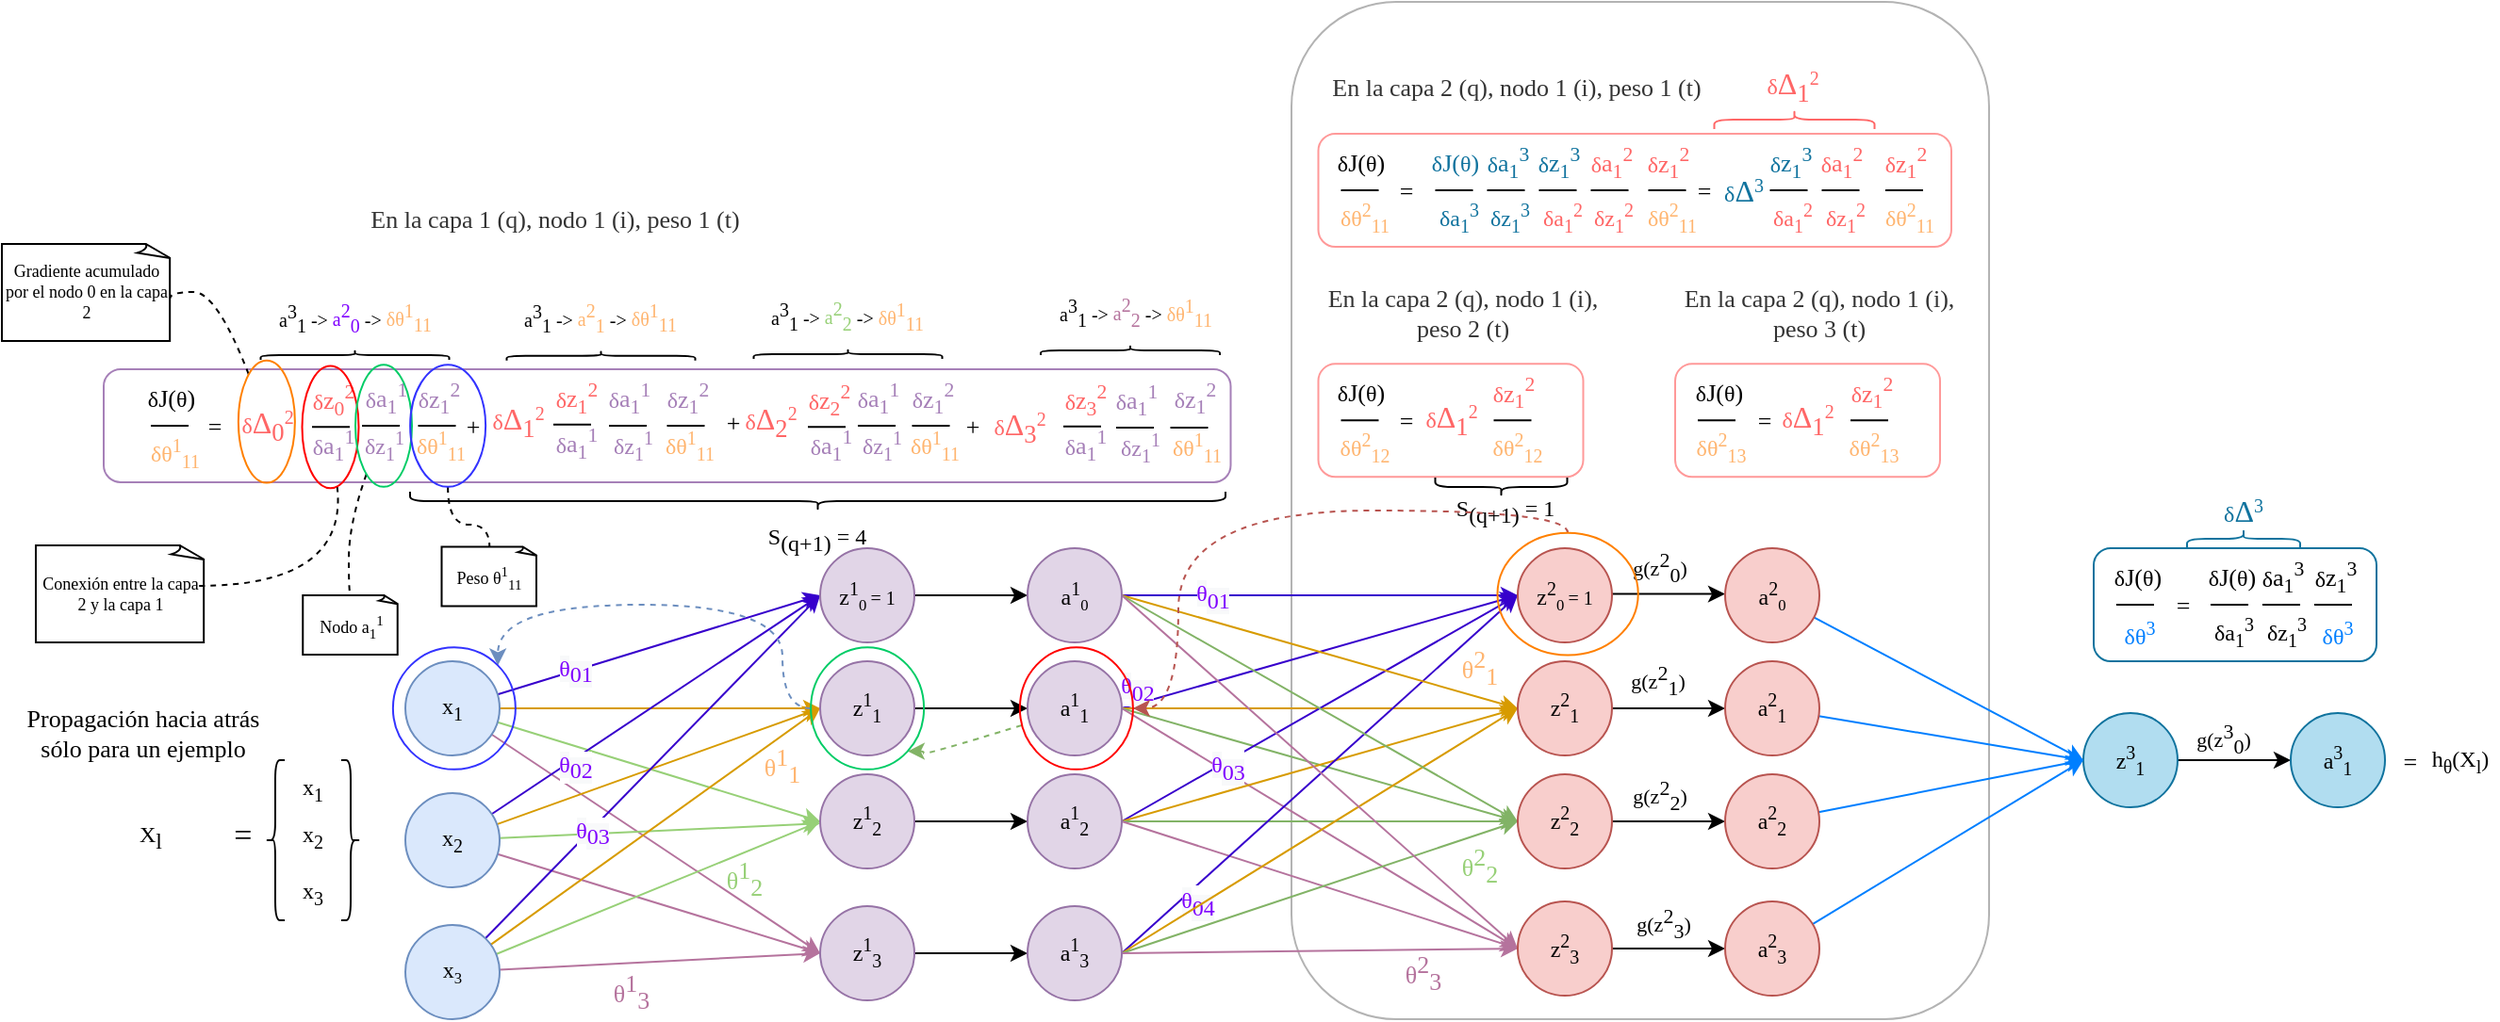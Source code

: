 <mxfile version="17.4.4" type="device"><diagram id="PKvqKrYOPWQLcn9IErmv" name="Page-1"><mxGraphModel dx="2012" dy="1757" grid="1" gridSize="10" guides="1" tooltips="1" connect="1" arrows="1" fold="1" page="1" pageScale="1" pageWidth="827" pageHeight="1169" math="0" shadow="0"><root><mxCell id="0"/><mxCell id="1" parent="0"/><mxCell id="2MldqmGB6cnDpqruOhsN-38" value="" style="rounded=1;whiteSpace=wrap;html=1;fontFamily=Lucida Console;fontSize=13;fontColor=#FF6666;fillColor=none;strokeColor=#A680B8;" parent="1" vertex="1"><mxGeometry x="-20" y="45" width="597.75" height="60" as="geometry"/></mxCell><mxCell id="2MldqmGB6cnDpqruOhsN-171" value="" style="rounded=1;whiteSpace=wrap;html=1;labelBackgroundColor=none;fontFamily=Lucida Console;fontSize=13;fontColor=#8F8F8F;strokeColor=#B3B3B3;fillColor=none;" parent="1" vertex="1"><mxGeometry x="610" y="-150" width="370" height="540" as="geometry"/></mxCell><mxCell id="XyQh4mDAzlpKuKdFP7SK-7" style="rounded=0;orthogonalLoop=1;jettySize=auto;html=1;entryX=0;entryY=0.5;entryDx=0;entryDy=0;fontFamily=Lucida Console;fillColor=#ffe6cc;strokeColor=#d79b00;" parent="1" source="XyQh4mDAzlpKuKdFP7SK-1" target="XyQh4mDAzlpKuKdFP7SK-6" edge="1"><mxGeometry relative="1" as="geometry"/></mxCell><mxCell id="XyQh4mDAzlpKuKdFP7SK-15" style="edgeStyle=none;rounded=0;orthogonalLoop=1;jettySize=auto;html=1;entryX=0;entryY=0.5;entryDx=0;entryDy=0;fontFamily=Lucida Console;fillColor=#e1d5e7;strokeColor=#97D077;" parent="1" source="XyQh4mDAzlpKuKdFP7SK-1" target="XyQh4mDAzlpKuKdFP7SK-13" edge="1"><mxGeometry relative="1" as="geometry"/></mxCell><mxCell id="XyQh4mDAzlpKuKdFP7SK-19" style="edgeStyle=none;rounded=0;orthogonalLoop=1;jettySize=auto;html=1;entryX=0;entryY=0.5;entryDx=0;entryDy=0;fontFamily=Lucida Console;fillColor=#f5f5f5;strokeColor=#B5739D;" parent="1" source="XyQh4mDAzlpKuKdFP7SK-1" target="XyQh4mDAzlpKuKdFP7SK-14" edge="1"><mxGeometry relative="1" as="geometry"/></mxCell><mxCell id="XyQh4mDAzlpKuKdFP7SK-44" style="edgeStyle=none;rounded=0;orthogonalLoop=1;jettySize=auto;html=1;fontFamily=Lucida Console;fontSize=17;fontColor=#FFF4C3;strokeColor=#3700CC;entryX=0;entryY=0.5;entryDx=0;entryDy=0;fillColor=#6a00ff;" parent="1" source="XyQh4mDAzlpKuKdFP7SK-1" target="XyQh4mDAzlpKuKdFP7SK-21" edge="1"><mxGeometry relative="1" as="geometry"/></mxCell><mxCell id="XyQh4mDAzlpKuKdFP7SK-49" value="&lt;span style=&quot;background-color: rgb(248 , 249 , 250)&quot;&gt;θ&lt;/span&gt;&lt;sub style=&quot;background-color: rgb(248 , 249 , 250) ; font-size: 12px&quot;&gt;01&lt;/sub&gt;" style="edgeLabel;html=1;align=center;verticalAlign=middle;resizable=0;points=[];fontSize=12;fontFamily=Lucida Console;fontColor=#7F00FF;" parent="XyQh4mDAzlpKuKdFP7SK-44" vertex="1" connectable="0"><mxGeometry x="-0.138" relative="1" as="geometry"><mxPoint x="-33" y="10" as="offset"/></mxGeometry></mxCell><mxCell id="XyQh4mDAzlpKuKdFP7SK-1" value="x&lt;sub&gt;1&lt;/sub&gt;" style="ellipse;whiteSpace=wrap;html=1;aspect=fixed;fillColor=#dae8fc;strokeColor=#6c8ebf;fontFamily=Lucida Console;" parent="1" vertex="1"><mxGeometry x="140" y="200" width="50" height="50" as="geometry"/></mxCell><mxCell id="XyQh4mDAzlpKuKdFP7SK-8" style="edgeStyle=none;rounded=0;orthogonalLoop=1;jettySize=auto;html=1;entryX=0;entryY=0.5;entryDx=0;entryDy=0;fontFamily=Lucida Console;fillColor=#ffe6cc;strokeColor=#d79b00;" parent="1" source="XyQh4mDAzlpKuKdFP7SK-3" target="XyQh4mDAzlpKuKdFP7SK-6" edge="1"><mxGeometry relative="1" as="geometry"/></mxCell><mxCell id="XyQh4mDAzlpKuKdFP7SK-16" style="edgeStyle=none;rounded=0;orthogonalLoop=1;jettySize=auto;html=1;fontFamily=Lucida Console;fillColor=#e1d5e7;strokeColor=#97D077;" parent="1" source="XyQh4mDAzlpKuKdFP7SK-3" target="XyQh4mDAzlpKuKdFP7SK-13" edge="1"><mxGeometry relative="1" as="geometry"/></mxCell><mxCell id="XyQh4mDAzlpKuKdFP7SK-17" style="edgeStyle=none;rounded=0;orthogonalLoop=1;jettySize=auto;html=1;entryX=0;entryY=0.5;entryDx=0;entryDy=0;fontFamily=Lucida Console;fillColor=#f5f5f5;strokeColor=#B5739D;" parent="1" source="XyQh4mDAzlpKuKdFP7SK-3" target="XyQh4mDAzlpKuKdFP7SK-14" edge="1"><mxGeometry relative="1" as="geometry"/></mxCell><mxCell id="XyQh4mDAzlpKuKdFP7SK-45" style="edgeStyle=none;rounded=0;orthogonalLoop=1;jettySize=auto;html=1;entryX=0;entryY=0.5;entryDx=0;entryDy=0;fontFamily=Lucida Console;fontSize=17;fontColor=#FFF4C3;strokeColor=#3700CC;fillColor=#6a00ff;" parent="1" source="XyQh4mDAzlpKuKdFP7SK-3" target="XyQh4mDAzlpKuKdFP7SK-21" edge="1"><mxGeometry relative="1" as="geometry"/></mxCell><mxCell id="XyQh4mDAzlpKuKdFP7SK-51" value="&lt;span style=&quot;background-color: rgb(248 , 249 , 250)&quot;&gt;θ&lt;/span&gt;&lt;sub style=&quot;background-color: rgb(248 , 249 , 250) ; font-size: 12px&quot;&gt;02&lt;/sub&gt;" style="edgeLabel;html=1;align=center;verticalAlign=middle;resizable=0;points=[];fontSize=12;fontFamily=Lucida Console;fontColor=#7F00FF;" parent="XyQh4mDAzlpKuKdFP7SK-45" vertex="1" connectable="0"><mxGeometry x="0.067" y="-1" relative="1" as="geometry"><mxPoint x="-49" y="36" as="offset"/></mxGeometry></mxCell><mxCell id="XyQh4mDAzlpKuKdFP7SK-3" value="x&lt;sub&gt;2&lt;/sub&gt;" style="ellipse;whiteSpace=wrap;html=1;aspect=fixed;fillColor=#dae8fc;strokeColor=#6c8ebf;fontFamily=Lucida Console;" parent="1" vertex="1"><mxGeometry x="140" y="270" width="50" height="50" as="geometry"/></mxCell><mxCell id="XyQh4mDAzlpKuKdFP7SK-9" style="edgeStyle=none;rounded=0;orthogonalLoop=1;jettySize=auto;html=1;entryX=0;entryY=0.5;entryDx=0;entryDy=0;fontFamily=Lucida Console;fillColor=#ffe6cc;strokeColor=#d79b00;" parent="1" source="XyQh4mDAzlpKuKdFP7SK-4" target="XyQh4mDAzlpKuKdFP7SK-6" edge="1"><mxGeometry relative="1" as="geometry"/></mxCell><mxCell id="XyQh4mDAzlpKuKdFP7SK-18" style="edgeStyle=none;rounded=0;orthogonalLoop=1;jettySize=auto;html=1;entryX=0;entryY=0.5;entryDx=0;entryDy=0;fontFamily=Lucida Console;fillColor=#e1d5e7;strokeColor=#97D077;" parent="1" source="XyQh4mDAzlpKuKdFP7SK-4" target="XyQh4mDAzlpKuKdFP7SK-13" edge="1"><mxGeometry relative="1" as="geometry"/></mxCell><mxCell id="XyQh4mDAzlpKuKdFP7SK-20" style="edgeStyle=none;rounded=0;orthogonalLoop=1;jettySize=auto;html=1;entryX=0;entryY=0.5;entryDx=0;entryDy=0;fontFamily=Lucida Console;fillColor=#f5f5f5;strokeColor=#B5739D;" parent="1" source="XyQh4mDAzlpKuKdFP7SK-4" target="XyQh4mDAzlpKuKdFP7SK-14" edge="1"><mxGeometry relative="1" as="geometry"/></mxCell><mxCell id="XyQh4mDAzlpKuKdFP7SK-46" style="edgeStyle=none;rounded=0;orthogonalLoop=1;jettySize=auto;html=1;entryX=0;entryY=0.5;entryDx=0;entryDy=0;fontFamily=Lucida Console;fontSize=17;fontColor=#FFF4C3;strokeColor=#3700CC;fillColor=#6a00ff;" parent="1" source="XyQh4mDAzlpKuKdFP7SK-4" target="XyQh4mDAzlpKuKdFP7SK-21" edge="1"><mxGeometry relative="1" as="geometry"/></mxCell><mxCell id="XyQh4mDAzlpKuKdFP7SK-52" value="&lt;span style=&quot;background-color: rgb(248 , 249 , 250)&quot;&gt;θ&lt;/span&gt;&lt;sub style=&quot;background-color: rgb(248 , 249 , 250) ; font-size: 12px&quot;&gt;03&lt;/sub&gt;" style="edgeLabel;html=1;align=center;verticalAlign=middle;resizable=0;points=[];fontSize=12;fontFamily=Lucida Console;fontColor=#7F00FF;" parent="XyQh4mDAzlpKuKdFP7SK-46" vertex="1" connectable="0"><mxGeometry x="0.065" y="-2" relative="1" as="geometry"><mxPoint x="-40" y="39" as="offset"/></mxGeometry></mxCell><mxCell id="XyQh4mDAzlpKuKdFP7SK-4" value="x&lt;span style=&quot;font-size: 10px&quot;&gt;&lt;sub&gt;3&lt;/sub&gt;&lt;/span&gt;" style="ellipse;whiteSpace=wrap;html=1;aspect=fixed;fillColor=#dae8fc;strokeColor=#6c8ebf;fontFamily=Lucida Console;" parent="1" vertex="1"><mxGeometry x="140" y="340" width="50" height="50" as="geometry"/></mxCell><mxCell id="XyQh4mDAzlpKuKdFP7SK-87" style="edgeStyle=none;rounded=0;orthogonalLoop=1;jettySize=auto;html=1;entryX=0;entryY=0.5;entryDx=0;entryDy=0;fontFamily=Lucida Console;fontSize=13;fontColor=#7F00FF;strokeColor=#3700CC;fillColor=#6a00ff;exitX=1;exitY=0.5;exitDx=0;exitDy=0;" parent="1" source="XyQh4mDAzlpKuKdFP7SK-125" target="XyQh4mDAzlpKuKdFP7SK-59" edge="1"><mxGeometry relative="1" as="geometry"><mxPoint x="490" y="200" as="sourcePoint"/></mxGeometry></mxCell><mxCell id="XyQh4mDAzlpKuKdFP7SK-108" value="&lt;span style=&quot;font-size: 12px ; background-color: rgb(248 , 249 , 250)&quot;&gt;θ&lt;/span&gt;&lt;sub style=&quot;background-color: rgb(248 , 249 , 250) ; font-size: 12px&quot;&gt;02&lt;/sub&gt;" style="edgeLabel;html=1;align=center;verticalAlign=middle;resizable=0;points=[];fontSize=13;fontFamily=Lucida Console;fontColor=#7F00FF;" parent="XyQh4mDAzlpKuKdFP7SK-87" vertex="1" connectable="0"><mxGeometry x="0.193" y="1" relative="1" as="geometry"><mxPoint x="-117" y="26" as="offset"/></mxGeometry></mxCell><mxCell id="XyQh4mDAzlpKuKdFP7SK-91" style="edgeStyle=none;rounded=0;orthogonalLoop=1;jettySize=auto;html=1;entryX=0;entryY=0.5;entryDx=0;entryDy=0;fontFamily=Lucida Console;fontSize=13;fontColor=#7F00FF;strokeColor=#d79b00;fillColor=#ffe6cc;exitX=1;exitY=0.5;exitDx=0;exitDy=0;" parent="1" source="XyQh4mDAzlpKuKdFP7SK-125" target="XyQh4mDAzlpKuKdFP7SK-56" edge="1"><mxGeometry relative="1" as="geometry"><mxPoint x="510" y="220" as="sourcePoint"/></mxGeometry></mxCell><mxCell id="XyQh4mDAzlpKuKdFP7SK-96" style="edgeStyle=none;rounded=0;orthogonalLoop=1;jettySize=auto;html=1;entryX=0;entryY=0.5;entryDx=0;entryDy=0;fontFamily=Lucida Console;fontSize=13;fontColor=#7F00FF;strokeColor=#82b366;fillColor=#d5e8d4;exitX=1;exitY=0.5;exitDx=0;exitDy=0;" parent="1" source="XyQh4mDAzlpKuKdFP7SK-125" target="XyQh4mDAzlpKuKdFP7SK-57" edge="1"><mxGeometry relative="1" as="geometry"><mxPoint x="510" y="240" as="sourcePoint"/></mxGeometry></mxCell><mxCell id="XyQh4mDAzlpKuKdFP7SK-102" style="edgeStyle=none;rounded=0;orthogonalLoop=1;jettySize=auto;html=1;entryX=0;entryY=0.5;entryDx=0;entryDy=0;fontFamily=Lucida Console;fontSize=13;fontColor=#7F00FF;strokeColor=#B5739D;exitX=1;exitY=0.5;exitDx=0;exitDy=0;" parent="1" source="XyQh4mDAzlpKuKdFP7SK-125" target="XyQh4mDAzlpKuKdFP7SK-58" edge="1"><mxGeometry relative="1" as="geometry"><mxPoint x="480" y="240" as="sourcePoint"/></mxGeometry></mxCell><mxCell id="XyQh4mDAzlpKuKdFP7SK-130" style="edgeStyle=none;rounded=0;orthogonalLoop=1;jettySize=auto;html=1;entryX=0;entryY=0.5;entryDx=0;entryDy=0;fontFamily=Lucida Console;fontSize=13;fontColor=#000000;strokeColor=#000000;" parent="1" source="XyQh4mDAzlpKuKdFP7SK-6" target="XyQh4mDAzlpKuKdFP7SK-125" edge="1"><mxGeometry relative="1" as="geometry"/></mxCell><mxCell id="XyQh4mDAzlpKuKdFP7SK-6" value="z&lt;sup&gt;1&lt;/sup&gt;&lt;sub&gt;1&lt;/sub&gt;" style="ellipse;whiteSpace=wrap;html=1;aspect=fixed;fontFamily=Lucida Console;fillColor=#e1d5e7;strokeColor=#9673a6;" parent="1" vertex="1"><mxGeometry x="360" y="200" width="50" height="50" as="geometry"/></mxCell><mxCell id="XyQh4mDAzlpKuKdFP7SK-12" value="h&lt;sub&gt;θ&lt;/sub&gt;(X&lt;sub&gt;l&lt;/sub&gt;)" style="text;html=1;strokeColor=none;fillColor=none;align=center;verticalAlign=middle;whiteSpace=wrap;rounded=0;fontFamily=Lucida Console;" parent="1" vertex="1"><mxGeometry x="1210" y="237.5" width="40" height="30" as="geometry"/></mxCell><mxCell id="XyQh4mDAzlpKuKdFP7SK-88" style="edgeStyle=none;rounded=0;orthogonalLoop=1;jettySize=auto;html=1;entryX=0;entryY=0.5;entryDx=0;entryDy=0;fontFamily=Lucida Console;fontSize=13;fontColor=#7F00FF;strokeColor=#3700CC;fillColor=#6a00ff;exitX=1;exitY=0.5;exitDx=0;exitDy=0;" parent="1" source="XyQh4mDAzlpKuKdFP7SK-126" target="XyQh4mDAzlpKuKdFP7SK-59" edge="1"><mxGeometry relative="1" as="geometry"><mxPoint x="520" y="260" as="sourcePoint"/></mxGeometry></mxCell><mxCell id="XyQh4mDAzlpKuKdFP7SK-109" value="&lt;span style=&quot;font-size: 12px ; background-color: rgb(248 , 249 , 250)&quot;&gt;θ&lt;/span&gt;&lt;sub style=&quot;background-color: rgb(248 , 249 , 250) ; font-size: 12px&quot;&gt;03&lt;/sub&gt;" style="edgeLabel;html=1;align=center;verticalAlign=middle;resizable=0;points=[];fontSize=13;fontFamily=Lucida Console;fontColor=#7F00FF;" parent="XyQh4mDAzlpKuKdFP7SK-88" vertex="1" connectable="0"><mxGeometry x="0.447" y="-1" relative="1" as="geometry"><mxPoint x="-97" y="57" as="offset"/></mxGeometry></mxCell><mxCell id="XyQh4mDAzlpKuKdFP7SK-92" style="edgeStyle=none;rounded=0;orthogonalLoop=1;jettySize=auto;html=1;entryX=0;entryY=0.5;entryDx=0;entryDy=0;fontFamily=Lucida Console;fontSize=13;fontColor=#7F00FF;strokeColor=#d79b00;fillColor=#ffe6cc;exitX=1;exitY=0.5;exitDx=0;exitDy=0;" parent="1" source="XyQh4mDAzlpKuKdFP7SK-126" target="XyQh4mDAzlpKuKdFP7SK-56" edge="1"><mxGeometry relative="1" as="geometry"><mxPoint x="530" y="270" as="sourcePoint"/></mxGeometry></mxCell><mxCell id="XyQh4mDAzlpKuKdFP7SK-98" style="edgeStyle=none;rounded=0;orthogonalLoop=1;jettySize=auto;html=1;fontFamily=Lucida Console;fontSize=13;fontColor=#7F00FF;strokeColor=#82b366;fillColor=#d5e8d4;exitX=1;exitY=0.5;exitDx=0;exitDy=0;" parent="1" source="XyQh4mDAzlpKuKdFP7SK-126" target="XyQh4mDAzlpKuKdFP7SK-57" edge="1"><mxGeometry relative="1" as="geometry"><mxPoint x="520" y="285" as="sourcePoint"/></mxGeometry></mxCell><mxCell id="XyQh4mDAzlpKuKdFP7SK-103" style="edgeStyle=none;rounded=0;orthogonalLoop=1;jettySize=auto;html=1;entryX=0;entryY=0.5;entryDx=0;entryDy=0;fontFamily=Lucida Console;fontSize=13;fontColor=#7F00FF;strokeColor=#B5739D;exitX=1;exitY=0.5;exitDx=0;exitDy=0;" parent="1" source="XyQh4mDAzlpKuKdFP7SK-126" target="XyQh4mDAzlpKuKdFP7SK-58" edge="1"><mxGeometry relative="1" as="geometry"><mxPoint x="520" y="300" as="sourcePoint"/></mxGeometry></mxCell><mxCell id="XyQh4mDAzlpKuKdFP7SK-131" style="edgeStyle=none;rounded=0;orthogonalLoop=1;jettySize=auto;html=1;entryX=0;entryY=0.5;entryDx=0;entryDy=0;fontFamily=Lucida Console;fontSize=13;fontColor=#000000;strokeColor=#000000;" parent="1" source="XyQh4mDAzlpKuKdFP7SK-13" target="XyQh4mDAzlpKuKdFP7SK-126" edge="1"><mxGeometry relative="1" as="geometry"/></mxCell><mxCell id="XyQh4mDAzlpKuKdFP7SK-13" value="z&lt;sup&gt;1&lt;/sup&gt;&lt;sub&gt;2&lt;/sub&gt;" style="ellipse;whiteSpace=wrap;html=1;aspect=fixed;fontFamily=Lucida Console;fillColor=#e1d5e7;strokeColor=#9673a6;" parent="1" vertex="1"><mxGeometry x="360" y="260" width="50" height="50" as="geometry"/></mxCell><mxCell id="XyQh4mDAzlpKuKdFP7SK-89" style="edgeStyle=none;rounded=0;orthogonalLoop=1;jettySize=auto;html=1;entryX=0;entryY=0.5;entryDx=0;entryDy=0;fontFamily=Lucida Console;fontSize=13;fontColor=#7F00FF;strokeColor=#3700CC;fillColor=#6a00ff;exitX=1;exitY=0.5;exitDx=0;exitDy=0;" parent="1" source="XyQh4mDAzlpKuKdFP7SK-127" target="XyQh4mDAzlpKuKdFP7SK-59" edge="1"><mxGeometry relative="1" as="geometry"><mxPoint x="470" y="310" as="sourcePoint"/></mxGeometry></mxCell><mxCell id="XyQh4mDAzlpKuKdFP7SK-110" value="&lt;span style=&quot;font-size: 12px ; background-color: rgb(248 , 249 , 250)&quot;&gt;θ&lt;/span&gt;&lt;sub style=&quot;background-color: rgb(248 , 249 , 250) ; font-size: 12px&quot;&gt;04&lt;/sub&gt;" style="edgeLabel;html=1;align=center;verticalAlign=middle;resizable=0;points=[];fontSize=13;fontFamily=Lucida Console;fontColor=#7F00FF;" parent="XyQh4mDAzlpKuKdFP7SK-89" vertex="1" connectable="0"><mxGeometry x="0.284" y="-1" relative="1" as="geometry"><mxPoint x="-96" y="94" as="offset"/></mxGeometry></mxCell><mxCell id="XyQh4mDAzlpKuKdFP7SK-93" style="edgeStyle=none;rounded=0;orthogonalLoop=1;jettySize=auto;html=1;entryX=0;entryY=0.5;entryDx=0;entryDy=0;fontFamily=Lucida Console;fontSize=13;fontColor=#7F00FF;strokeColor=#d79b00;fillColor=#ffe6cc;exitX=1;exitY=0.5;exitDx=0;exitDy=0;" parent="1" source="XyQh4mDAzlpKuKdFP7SK-127" target="XyQh4mDAzlpKuKdFP7SK-56" edge="1"><mxGeometry relative="1" as="geometry"><mxPoint x="510" y="310" as="sourcePoint"/></mxGeometry></mxCell><mxCell id="XyQh4mDAzlpKuKdFP7SK-99" style="edgeStyle=none;rounded=0;orthogonalLoop=1;jettySize=auto;html=1;entryX=0;entryY=0.5;entryDx=0;entryDy=0;fontFamily=Lucida Console;fontSize=13;fontColor=#7F00FF;strokeColor=#82b366;fillColor=#d5e8d4;exitX=1;exitY=0.5;exitDx=0;exitDy=0;" parent="1" source="XyQh4mDAzlpKuKdFP7SK-127" target="XyQh4mDAzlpKuKdFP7SK-57" edge="1"><mxGeometry relative="1" as="geometry"><mxPoint x="510" y="320" as="sourcePoint"/></mxGeometry></mxCell><mxCell id="XyQh4mDAzlpKuKdFP7SK-104" style="edgeStyle=none;rounded=0;orthogonalLoop=1;jettySize=auto;html=1;entryX=0;entryY=0.5;entryDx=0;entryDy=0;fontFamily=Lucida Console;fontSize=13;fontColor=#7F00FF;strokeColor=#B5739D;exitX=1;exitY=0.5;exitDx=0;exitDy=0;" parent="1" source="XyQh4mDAzlpKuKdFP7SK-127" target="XyQh4mDAzlpKuKdFP7SK-58" edge="1"><mxGeometry relative="1" as="geometry"><mxPoint x="530" y="340" as="sourcePoint"/></mxGeometry></mxCell><mxCell id="XyQh4mDAzlpKuKdFP7SK-132" style="edgeStyle=none;rounded=0;orthogonalLoop=1;jettySize=auto;html=1;entryX=0;entryY=0.5;entryDx=0;entryDy=0;fontFamily=Lucida Console;fontSize=13;fontColor=#000000;strokeColor=#000000;" parent="1" source="XyQh4mDAzlpKuKdFP7SK-14" target="XyQh4mDAzlpKuKdFP7SK-127" edge="1"><mxGeometry relative="1" as="geometry"/></mxCell><mxCell id="XyQh4mDAzlpKuKdFP7SK-14" value="z&lt;sup&gt;1&lt;/sup&gt;&lt;sub&gt;3&lt;/sub&gt;" style="ellipse;whiteSpace=wrap;html=1;aspect=fixed;fontFamily=Lucida Console;fillColor=#e1d5e7;strokeColor=#9673a6;" parent="1" vertex="1"><mxGeometry x="360" y="330" width="50" height="50" as="geometry"/></mxCell><mxCell id="XyQh4mDAzlpKuKdFP7SK-68" style="edgeStyle=none;rounded=0;orthogonalLoop=1;jettySize=auto;html=1;entryX=0;entryY=0.5;entryDx=0;entryDy=0;fontFamily=Lucida Console;fontSize=13;fontColor=#000000;strokeColor=#3700CC;fillColor=#6a00ff;exitX=1;exitY=0.5;exitDx=0;exitDy=0;" parent="1" source="XyQh4mDAzlpKuKdFP7SK-128" target="XyQh4mDAzlpKuKdFP7SK-59" edge="1"><mxGeometry relative="1" as="geometry"><mxPoint x="490" y="155" as="sourcePoint"/></mxGeometry></mxCell><mxCell id="XyQh4mDAzlpKuKdFP7SK-107" value="&lt;span style=&quot;font-size: 12px ; background-color: rgb(248 , 249 , 250)&quot;&gt;θ&lt;/span&gt;&lt;sub style=&quot;background-color: rgb(248 , 249 , 250) ; font-size: 12px&quot;&gt;01&lt;/sub&gt;" style="edgeLabel;html=1;align=center;verticalAlign=middle;resizable=0;points=[];fontSize=13;fontFamily=Lucida Console;fontColor=#7F00FF;" parent="XyQh4mDAzlpKuKdFP7SK-68" vertex="1" connectable="0"><mxGeometry x="0.055" y="2" relative="1" as="geometry"><mxPoint x="-63" y="2" as="offset"/></mxGeometry></mxCell><mxCell id="XyQh4mDAzlpKuKdFP7SK-90" style="edgeStyle=none;rounded=0;orthogonalLoop=1;jettySize=auto;html=1;entryX=0;entryY=0.5;entryDx=0;entryDy=0;fontFamily=Lucida Console;fontSize=13;fontColor=#7F00FF;strokeColor=#d79b00;fillColor=#ffe6cc;exitX=1;exitY=0.5;exitDx=0;exitDy=0;" parent="1" source="XyQh4mDAzlpKuKdFP7SK-128" target="XyQh4mDAzlpKuKdFP7SK-56" edge="1"><mxGeometry relative="1" as="geometry"><mxPoint x="460" y="160" as="sourcePoint"/></mxGeometry></mxCell><mxCell id="XyQh4mDAzlpKuKdFP7SK-95" style="edgeStyle=none;rounded=0;orthogonalLoop=1;jettySize=auto;html=1;entryX=0;entryY=0.5;entryDx=0;entryDy=0;fontFamily=Lucida Console;fontSize=13;fontColor=#7F00FF;strokeColor=#82b366;fillColor=#d5e8d4;exitX=1;exitY=0.5;exitDx=0;exitDy=0;" parent="1" source="XyQh4mDAzlpKuKdFP7SK-128" target="XyQh4mDAzlpKuKdFP7SK-57" edge="1"><mxGeometry relative="1" as="geometry"><mxPoint x="450" y="180" as="sourcePoint"/></mxGeometry></mxCell><mxCell id="XyQh4mDAzlpKuKdFP7SK-101" style="edgeStyle=none;rounded=0;orthogonalLoop=1;jettySize=auto;html=1;entryX=0;entryY=0.5;entryDx=0;entryDy=0;fontFamily=Lucida Console;fontSize=13;fontColor=#7F00FF;strokeColor=#B5739D;exitX=1;exitY=0.5;exitDx=0;exitDy=0;" parent="1" source="XyQh4mDAzlpKuKdFP7SK-128" target="XyQh4mDAzlpKuKdFP7SK-58" edge="1"><mxGeometry relative="1" as="geometry"><mxPoint x="450" y="190" as="sourcePoint"/></mxGeometry></mxCell><mxCell id="XyQh4mDAzlpKuKdFP7SK-129" style="edgeStyle=none;rounded=0;orthogonalLoop=1;jettySize=auto;html=1;entryX=0;entryY=0.5;entryDx=0;entryDy=0;fontFamily=Lucida Console;fontSize=13;fontColor=#000000;strokeColor=#000000;" parent="1" source="XyQh4mDAzlpKuKdFP7SK-21" target="XyQh4mDAzlpKuKdFP7SK-128" edge="1"><mxGeometry relative="1" as="geometry"/></mxCell><mxCell id="XyQh4mDAzlpKuKdFP7SK-21" value="z&lt;sup&gt;1&lt;/sup&gt;&lt;span style=&quot;font-size: 10px ; line-height: 1.2&quot;&gt;&lt;sub&gt;0 &lt;/sub&gt;= 1&lt;/span&gt;" style="ellipse;whiteSpace=wrap;html=1;aspect=fixed;fontFamily=Lucida Console;fillColor=#e1d5e7;strokeColor=#9673a6;" parent="1" vertex="1"><mxGeometry x="360" y="140" width="50" height="50" as="geometry"/></mxCell><mxCell id="XyQh4mDAzlpKuKdFP7SK-24" value="&lt;font style=&quot;font-size: 13px;&quot;&gt;θ&lt;sup style=&quot;font-size: 13px;&quot;&gt;1&lt;/sup&gt;&lt;sub style=&quot;font-size: 13px;&quot;&gt;2&lt;/sub&gt;&lt;/font&gt;" style="text;html=1;strokeColor=none;fillColor=none;align=center;verticalAlign=middle;whiteSpace=wrap;rounded=0;fontFamily=Lucida Console;fontColor=#97D077;fontSize=13;" parent="1" vertex="1"><mxGeometry x="290" y="300" width="60" height="30" as="geometry"/></mxCell><mxCell id="XyQh4mDAzlpKuKdFP7SK-25" value="&lt;font style=&quot;font-size: 13px;&quot;&gt;θ&lt;sup style=&quot;font-size: 13px;&quot;&gt;1&lt;/sup&gt;&lt;sub style=&quot;font-size: 13px;&quot;&gt;3&lt;/sub&gt;&lt;/font&gt;" style="text;html=1;strokeColor=none;fillColor=none;align=center;verticalAlign=middle;whiteSpace=wrap;rounded=0;fontFamily=Lucida Console;fontColor=#B5739D;fontSize=13;" parent="1" vertex="1"><mxGeometry x="230" y="360" width="60" height="30" as="geometry"/></mxCell><mxCell id="XyQh4mDAzlpKuKdFP7SK-53" value="&lt;font style=&quot;font-size: 13px;&quot;&gt;θ&lt;sup style=&quot;font-size: 13px;&quot;&gt;1&lt;/sup&gt;&lt;span style=&quot;font-size: 13px;&quot;&gt;&lt;sub style=&quot;font-size: 13px;&quot;&gt;1&lt;/sub&gt;&lt;/span&gt;&lt;/font&gt;" style="text;html=1;strokeColor=none;fillColor=none;align=center;verticalAlign=middle;whiteSpace=wrap;rounded=0;fontFamily=Lucida Console;fontSize=13;fontColor=#FFB570;" parent="1" vertex="1"><mxGeometry x="330" y="240" width="20" height="30" as="geometry"/></mxCell><mxCell id="XyQh4mDAzlpKuKdFP7SK-146" style="edgeStyle=none;rounded=0;orthogonalLoop=1;jettySize=auto;html=1;fontFamily=Lucida Console;fontSize=11;fontColor=#000000;strokeColor=#000000;" parent="1" source="XyQh4mDAzlpKuKdFP7SK-56" target="XyQh4mDAzlpKuKdFP7SK-141" edge="1"><mxGeometry relative="1" as="geometry"/></mxCell><mxCell id="XyQh4mDAzlpKuKdFP7SK-150" value="g(z&lt;sup style=&quot;font-size: 11px&quot;&gt;2&lt;/sup&gt;&lt;sub style=&quot;font-size: 11px&quot;&gt;1&lt;/sub&gt;)" style="edgeLabel;html=1;align=center;verticalAlign=middle;resizable=0;points=[];fontSize=11;fontFamily=Lucida Console;fontColor=#000000;" parent="XyQh4mDAzlpKuKdFP7SK-146" vertex="1" connectable="0"><mxGeometry x="-0.219" y="2" relative="1" as="geometry"><mxPoint y="-13" as="offset"/></mxGeometry></mxCell><mxCell id="XyQh4mDAzlpKuKdFP7SK-56" value="z&lt;sup&gt;2&lt;/sup&gt;&lt;sub&gt;1&lt;/sub&gt;" style="ellipse;whiteSpace=wrap;html=1;aspect=fixed;fontFamily=Lucida Console;fillColor=#f8cecc;strokeColor=#b85450;" parent="1" vertex="1"><mxGeometry x="730" y="200" width="50" height="50" as="geometry"/></mxCell><mxCell id="XyQh4mDAzlpKuKdFP7SK-147" style="edgeStyle=none;rounded=0;orthogonalLoop=1;jettySize=auto;html=1;fontFamily=Lucida Console;fontSize=11;fontColor=#000000;strokeColor=#000000;" parent="1" source="XyQh4mDAzlpKuKdFP7SK-57" target="XyQh4mDAzlpKuKdFP7SK-142" edge="1"><mxGeometry relative="1" as="geometry"/></mxCell><mxCell id="XyQh4mDAzlpKuKdFP7SK-151" value="g(z&lt;sup style=&quot;font-size: 11px&quot;&gt;2&lt;/sup&gt;&lt;sub style=&quot;font-size: 11px&quot;&gt;2&lt;/sub&gt;)" style="edgeLabel;html=1;align=center;verticalAlign=middle;resizable=0;points=[];fontSize=11;fontFamily=Lucida Console;fontColor=#000000;" parent="XyQh4mDAzlpKuKdFP7SK-147" vertex="1" connectable="0"><mxGeometry x="-0.257" relative="1" as="geometry"><mxPoint x="2" y="-14" as="offset"/></mxGeometry></mxCell><mxCell id="XyQh4mDAzlpKuKdFP7SK-57" value="z&lt;sup&gt;2&lt;/sup&gt;&lt;sub&gt;2&lt;/sub&gt;" style="ellipse;whiteSpace=wrap;html=1;aspect=fixed;fontFamily=Lucida Console;fillColor=#f8cecc;strokeColor=#b85450;" parent="1" vertex="1"><mxGeometry x="730" y="260" width="50" height="50" as="geometry"/></mxCell><mxCell id="XyQh4mDAzlpKuKdFP7SK-148" style="edgeStyle=none;rounded=0;orthogonalLoop=1;jettySize=auto;html=1;entryX=0;entryY=0.5;entryDx=0;entryDy=0;fontFamily=Lucida Console;fontSize=11;fontColor=#000000;strokeColor=#000000;" parent="1" source="XyQh4mDAzlpKuKdFP7SK-58" target="XyQh4mDAzlpKuKdFP7SK-143" edge="1"><mxGeometry relative="1" as="geometry"/></mxCell><mxCell id="XyQh4mDAzlpKuKdFP7SK-152" value="g(z&lt;sup style=&quot;font-size: 11px&quot;&gt;2&lt;/sup&gt;&lt;sub style=&quot;font-size: 11px&quot;&gt;3&lt;/sub&gt;)" style="edgeLabel;html=1;align=center;verticalAlign=middle;resizable=0;points=[];fontSize=11;fontFamily=Lucida Console;fontColor=#000000;" parent="XyQh4mDAzlpKuKdFP7SK-148" vertex="1" connectable="0"><mxGeometry x="-0.276" relative="1" as="geometry"><mxPoint x="5" y="-14" as="offset"/></mxGeometry></mxCell><mxCell id="XyQh4mDAzlpKuKdFP7SK-58" value="z&lt;sup&gt;2&lt;/sup&gt;&lt;sub&gt;3&lt;/sub&gt;" style="ellipse;whiteSpace=wrap;html=1;aspect=fixed;fontFamily=Lucida Console;fillColor=#f8cecc;strokeColor=#b85450;" parent="1" vertex="1"><mxGeometry x="730" y="327.5" width="50" height="50" as="geometry"/></mxCell><mxCell id="XyQh4mDAzlpKuKdFP7SK-145" style="edgeStyle=none;rounded=0;orthogonalLoop=1;jettySize=auto;html=1;entryX=0;entryY=0.5;entryDx=0;entryDy=0;fontFamily=Lucida Console;fontSize=11;fontColor=#000000;strokeColor=#000000;" parent="1" edge="1"><mxGeometry relative="1" as="geometry"><mxPoint x="780.0" y="164.31" as="sourcePoint"/><mxPoint x="840.0" y="164.31" as="targetPoint"/></mxGeometry></mxCell><mxCell id="XyQh4mDAzlpKuKdFP7SK-149" value="g(z&lt;sup style=&quot;font-size: 11px&quot;&gt;2&lt;/sup&gt;&lt;sub style=&quot;font-size: 11px&quot;&gt;0&lt;/sub&gt;)" style="edgeLabel;html=1;align=center;verticalAlign=middle;resizable=0;points=[];fontSize=11;fontFamily=Lucida Console;fontColor=#000000;" parent="XyQh4mDAzlpKuKdFP7SK-145" vertex="1" connectable="0"><mxGeometry x="-0.291" relative="1" as="geometry"><mxPoint x="3" y="-15" as="offset"/></mxGeometry></mxCell><mxCell id="XyQh4mDAzlpKuKdFP7SK-59" value="z&lt;sup&gt;2&lt;/sup&gt;&lt;span style=&quot;font-size: 10px ; line-height: 1.2&quot;&gt;&lt;sub&gt;0 &lt;/sub&gt;= 1&lt;/span&gt;" style="ellipse;whiteSpace=wrap;html=1;aspect=fixed;fontFamily=Lucida Console;fillColor=#f8cecc;strokeColor=#b85450;" parent="1" vertex="1"><mxGeometry x="730" y="140" width="50" height="50" as="geometry"/></mxCell><mxCell id="XyQh4mDAzlpKuKdFP7SK-60" value="X&lt;sub style=&quot;font-size: 12px&quot;&gt;l&lt;/sub&gt;" style="text;html=1;strokeColor=none;fillColor=none;align=center;verticalAlign=middle;whiteSpace=wrap;rounded=0;fontFamily=Lucida Console;fontSize=12;fontColor=#000000;" parent="1" vertex="1"><mxGeometry x="-30" y="277.5" width="70" height="30" as="geometry"/></mxCell><mxCell id="XyQh4mDAzlpKuKdFP7SK-61" value="&lt;font color=&quot;#000000&quot;&gt;=&amp;nbsp;&lt;/font&gt;" style="text;html=1;strokeColor=none;fillColor=none;align=center;verticalAlign=middle;whiteSpace=wrap;rounded=0;fontFamily=Lucida Console;fontSize=17;fontColor=#B5739D;" parent="1" vertex="1"><mxGeometry x="46" y="277.5" width="20" height="30" as="geometry"/></mxCell><mxCell id="XyQh4mDAzlpKuKdFP7SK-62" value="" style="shape=curlyBracket;whiteSpace=wrap;html=1;rounded=1;fontFamily=Lucida Console;fontSize=17;fontColor=#000000;" parent="1" vertex="1"><mxGeometry x="66" y="252.5" width="10" height="85" as="geometry"/></mxCell><mxCell id="XyQh4mDAzlpKuKdFP7SK-64" value="x&lt;sub&gt;1&lt;/sub&gt;" style="text;html=1;strokeColor=none;fillColor=none;align=center;verticalAlign=middle;whiteSpace=wrap;rounded=0;fontFamily=Lucida Console;fontSize=12;fontColor=#000000;" parent="1" vertex="1"><mxGeometry x="76" y="252.5" width="30" height="30" as="geometry"/></mxCell><mxCell id="XyQh4mDAzlpKuKdFP7SK-65" value="x&lt;sub&gt;2&lt;/sub&gt;" style="text;html=1;strokeColor=none;fillColor=none;align=center;verticalAlign=middle;whiteSpace=wrap;rounded=0;fontFamily=Lucida Console;fontSize=12;fontColor=#000000;" parent="1" vertex="1"><mxGeometry x="76" y="277.5" width="30" height="30" as="geometry"/></mxCell><mxCell id="XyQh4mDAzlpKuKdFP7SK-66" value="x&lt;sub&gt;3&lt;/sub&gt;" style="text;html=1;strokeColor=none;fillColor=none;align=center;verticalAlign=middle;whiteSpace=wrap;rounded=0;fontFamily=Lucida Console;fontSize=12;fontColor=#000000;" parent="1" vertex="1"><mxGeometry x="76" y="307.5" width="30" height="30" as="geometry"/></mxCell><mxCell id="XyQh4mDAzlpKuKdFP7SK-67" value="" style="shape=curlyBracket;whiteSpace=wrap;html=1;rounded=1;fontFamily=Lucida Console;fontSize=17;fontColor=#000000;rotation=-180;" parent="1" vertex="1"><mxGeometry x="106" y="252.5" width="10" height="85" as="geometry"/></mxCell><mxCell id="XyQh4mDAzlpKuKdFP7SK-94" value="&lt;font style=&quot;font-size: 13px&quot;&gt;θ&lt;sup style=&quot;font-size: 13px&quot;&gt;2&lt;/sup&gt;&lt;span style=&quot;font-size: 13px&quot;&gt;&lt;sub style=&quot;font-size: 13px&quot;&gt;1&lt;/sub&gt;&lt;/span&gt;&lt;/font&gt;" style="text;html=1;strokeColor=none;fillColor=none;align=center;verticalAlign=middle;whiteSpace=wrap;rounded=0;fontFamily=Lucida Console;fontSize=13;fontColor=#FFB570;" parent="1" vertex="1"><mxGeometry x="700" y="187.5" width="20" height="30" as="geometry"/></mxCell><mxCell id="XyQh4mDAzlpKuKdFP7SK-100" value="&lt;font style=&quot;font-size: 13px&quot;&gt;θ&lt;sup style=&quot;font-size: 13px&quot;&gt;2&lt;/sup&gt;&lt;sub style=&quot;font-size: 13px&quot;&gt;2&lt;/sub&gt;&lt;/font&gt;" style="text;html=1;strokeColor=none;fillColor=none;align=center;verticalAlign=middle;whiteSpace=wrap;rounded=0;fontFamily=Lucida Console;fontColor=#97D077;fontSize=13;" parent="1" vertex="1"><mxGeometry x="690" y="295" width="40" height="25" as="geometry"/></mxCell><mxCell id="XyQh4mDAzlpKuKdFP7SK-105" value="&lt;font style=&quot;font-size: 13px&quot;&gt;θ&lt;sup style=&quot;font-size: 13px&quot;&gt;2&lt;/sup&gt;&lt;sub style=&quot;font-size: 13px&quot;&gt;3&lt;/sub&gt;&lt;/font&gt;" style="text;html=1;strokeColor=none;fillColor=none;align=center;verticalAlign=middle;whiteSpace=wrap;rounded=0;fontFamily=Lucida Console;fontColor=#B5739D;fontSize=13;" parent="1" vertex="1"><mxGeometry x="650" y="350" width="60" height="30" as="geometry"/></mxCell><mxCell id="XyQh4mDAzlpKuKdFP7SK-178" style="edgeStyle=none;rounded=0;orthogonalLoop=1;jettySize=auto;html=1;fontFamily=Lucida Console;fontSize=11;fontColor=#007FFF;strokeColor=#000000;" parent="1" source="XyQh4mDAzlpKuKdFP7SK-113" target="XyQh4mDAzlpKuKdFP7SK-179" edge="1"><mxGeometry relative="1" as="geometry"><mxPoint x="1110" y="252.5" as="targetPoint"/></mxGeometry></mxCell><mxCell id="XyQh4mDAzlpKuKdFP7SK-181" value="&lt;span style=&quot;color: rgb(0 , 0 , 0)&quot;&gt;g(z&lt;/span&gt;&lt;sup style=&quot;color: rgb(0 , 0 , 0) ; font-size: 11px&quot;&gt;3&lt;/sup&gt;&lt;sub style=&quot;color: rgb(0 , 0 , 0) ; font-size: 11px&quot;&gt;0&lt;/sub&gt;&lt;span style=&quot;color: rgb(0 , 0 , 0)&quot;&gt;)&lt;/span&gt;" style="edgeLabel;html=1;align=center;verticalAlign=middle;resizable=0;points=[];fontSize=11;fontFamily=Lucida Console;fontColor=#007FFF;" parent="XyQh4mDAzlpKuKdFP7SK-178" vertex="1" connectable="0"><mxGeometry x="-0.2" y="1" relative="1" as="geometry"><mxPoint y="-11" as="offset"/></mxGeometry></mxCell><mxCell id="XyQh4mDAzlpKuKdFP7SK-113" value="z&lt;sup&gt;3&lt;/sup&gt;&lt;sub&gt;1&lt;/sub&gt;" style="ellipse;whiteSpace=wrap;html=1;aspect=fixed;fontFamily=Lucida Console;fillColor=#b1ddf0;strokeColor=#10739E;" parent="1" vertex="1"><mxGeometry x="1030" y="227.5" width="50" height="50" as="geometry"/></mxCell><mxCell id="XyQh4mDAzlpKuKdFP7SK-120" value="Propagación hacia atrás sólo para un ejemplo" style="text;html=1;strokeColor=none;fillColor=none;align=center;verticalAlign=middle;whiteSpace=wrap;rounded=0;fontFamily=Lucida Console;fontSize=13;fontColor=#000000;" parent="1" vertex="1"><mxGeometry x="-74" y="222.5" width="150" height="30" as="geometry"/></mxCell><mxCell id="XyQh4mDAzlpKuKdFP7SK-125" value="a&lt;sup&gt;1&lt;/sup&gt;&lt;sub&gt;1&lt;/sub&gt;" style="ellipse;whiteSpace=wrap;html=1;aspect=fixed;fontFamily=Lucida Console;fillColor=#e1d5e7;strokeColor=#9673a6;" parent="1" vertex="1"><mxGeometry x="470" y="200" width="50" height="50" as="geometry"/></mxCell><mxCell id="XyQh4mDAzlpKuKdFP7SK-126" value="a&lt;sup&gt;1&lt;/sup&gt;&lt;sub&gt;2&lt;/sub&gt;" style="ellipse;whiteSpace=wrap;html=1;aspect=fixed;fontFamily=Lucida Console;fillColor=#e1d5e7;strokeColor=#9673a6;" parent="1" vertex="1"><mxGeometry x="470" y="260" width="50" height="50" as="geometry"/></mxCell><mxCell id="XyQh4mDAzlpKuKdFP7SK-127" value="a&lt;sup&gt;1&lt;/sup&gt;&lt;sub&gt;3&lt;/sub&gt;" style="ellipse;whiteSpace=wrap;html=1;aspect=fixed;fontFamily=Lucida Console;fillColor=#e1d5e7;strokeColor=#9673a6;" parent="1" vertex="1"><mxGeometry x="470" y="330" width="50" height="50" as="geometry"/></mxCell><mxCell id="XyQh4mDAzlpKuKdFP7SK-128" value="a&lt;sup&gt;1&lt;/sup&gt;&lt;span style=&quot;font-size: 10px ; line-height: 1.2&quot;&gt;&lt;sub&gt;0&lt;/sub&gt;&lt;/span&gt;" style="ellipse;whiteSpace=wrap;html=1;aspect=fixed;fontFamily=Lucida Console;fillColor=#e1d5e7;strokeColor=#9673a6;" parent="1" vertex="1"><mxGeometry x="470" y="140" width="50" height="50" as="geometry"/></mxCell><mxCell id="XyQh4mDAzlpKuKdFP7SK-155" style="edgeStyle=none;rounded=0;orthogonalLoop=1;jettySize=auto;html=1;entryX=0;entryY=0.5;entryDx=0;entryDy=0;fontFamily=Lucida Console;fontSize=11;fontColor=#000000;strokeColor=#007FFF;fillColor=#1ba1e2;" parent="1" source="XyQh4mDAzlpKuKdFP7SK-141" target="XyQh4mDAzlpKuKdFP7SK-113" edge="1"><mxGeometry relative="1" as="geometry"/></mxCell><mxCell id="XyQh4mDAzlpKuKdFP7SK-141" value="a&lt;sup&gt;2&lt;/sup&gt;&lt;sub&gt;1&lt;/sub&gt;" style="ellipse;whiteSpace=wrap;html=1;aspect=fixed;fontFamily=Lucida Console;fillColor=#f8cecc;strokeColor=#b85450;" parent="1" vertex="1"><mxGeometry x="840" y="200" width="50" height="50" as="geometry"/></mxCell><mxCell id="XyQh4mDAzlpKuKdFP7SK-156" style="edgeStyle=none;rounded=0;orthogonalLoop=1;jettySize=auto;html=1;entryX=0;entryY=0.5;entryDx=0;entryDy=0;fontFamily=Lucida Console;fontSize=11;fontColor=#000000;strokeColor=#007FFF;fillColor=#1ba1e2;" parent="1" source="XyQh4mDAzlpKuKdFP7SK-142" target="XyQh4mDAzlpKuKdFP7SK-113" edge="1"><mxGeometry relative="1" as="geometry"/></mxCell><mxCell id="XyQh4mDAzlpKuKdFP7SK-142" value="a&lt;sup&gt;2&lt;/sup&gt;&lt;sub&gt;2&lt;/sub&gt;" style="ellipse;whiteSpace=wrap;html=1;aspect=fixed;fontFamily=Lucida Console;fillColor=#f8cecc;strokeColor=#b85450;" parent="1" vertex="1"><mxGeometry x="840" y="260" width="50" height="50" as="geometry"/></mxCell><mxCell id="XyQh4mDAzlpKuKdFP7SK-157" style="edgeStyle=none;rounded=0;orthogonalLoop=1;jettySize=auto;html=1;entryX=0;entryY=0.5;entryDx=0;entryDy=0;fontFamily=Lucida Console;fontSize=11;fontColor=#000000;strokeColor=#007FFF;fillColor=#1ba1e2;" parent="1" source="XyQh4mDAzlpKuKdFP7SK-143" target="XyQh4mDAzlpKuKdFP7SK-113" edge="1"><mxGeometry relative="1" as="geometry"/></mxCell><mxCell id="XyQh4mDAzlpKuKdFP7SK-143" value="a&lt;sup&gt;2&lt;/sup&gt;&lt;sub&gt;3&lt;/sub&gt;" style="ellipse;whiteSpace=wrap;html=1;aspect=fixed;fontFamily=Lucida Console;fillColor=#f8cecc;strokeColor=#b85450;" parent="1" vertex="1"><mxGeometry x="840" y="327.5" width="50" height="50" as="geometry"/></mxCell><mxCell id="XyQh4mDAzlpKuKdFP7SK-154" style="edgeStyle=none;rounded=0;orthogonalLoop=1;jettySize=auto;html=1;entryX=0;entryY=0.5;entryDx=0;entryDy=0;fontFamily=Lucida Console;fontSize=11;fontColor=#000000;strokeColor=#007FFF;fillColor=#1ba1e2;" parent="1" source="XyQh4mDAzlpKuKdFP7SK-144" target="XyQh4mDAzlpKuKdFP7SK-113" edge="1"><mxGeometry relative="1" as="geometry"/></mxCell><mxCell id="XyQh4mDAzlpKuKdFP7SK-144" value="a&lt;sup&gt;2&lt;/sup&gt;&lt;span style=&quot;font-size: 10px ; line-height: 1.2&quot;&gt;&lt;sub&gt;0&lt;/sub&gt;&lt;/span&gt;" style="ellipse;whiteSpace=wrap;html=1;aspect=fixed;fontFamily=Lucida Console;fillColor=#f8cecc;strokeColor=#b85450;" parent="1" vertex="1"><mxGeometry x="840" y="140" width="50" height="50" as="geometry"/></mxCell><mxCell id="XyQh4mDAzlpKuKdFP7SK-179" value="a&lt;sup&gt;3&lt;/sup&gt;&lt;sub&gt;1&lt;/sub&gt;" style="ellipse;whiteSpace=wrap;html=1;aspect=fixed;fontFamily=Lucida Console;fillColor=#b1ddf0;strokeColor=#10739E;" parent="1" vertex="1"><mxGeometry x="1140" y="227.5" width="50" height="50" as="geometry"/></mxCell><mxCell id="XyQh4mDAzlpKuKdFP7SK-182" value="&lt;font color=&quot;#000000&quot; style=&quot;font-size: 13px;&quot;&gt;=&amp;nbsp;&lt;/font&gt;" style="text;html=1;strokeColor=none;fillColor=none;align=center;verticalAlign=middle;whiteSpace=wrap;rounded=0;fontFamily=Lucida Console;fontSize=13;fontColor=#B5739D;" parent="1" vertex="1"><mxGeometry x="1200" y="237.5" width="10" height="30" as="geometry"/></mxCell><mxCell id="2MldqmGB6cnDpqruOhsN-15" value="" style="rounded=1;whiteSpace=wrap;html=1;fontFamily=Lucida Console;fontSize=13;fontColor=#007FFF;fillColor=none;strokeColor=#10739E;" parent="1" vertex="1"><mxGeometry x="1035.5" y="140" width="150" height="60" as="geometry"/></mxCell><mxCell id="2MldqmGB6cnDpqruOhsN-1" value="&lt;span&gt;δ&lt;/span&gt;&lt;span style=&quot;font-size: 13px&quot;&gt;J(&lt;/span&gt;&lt;span&gt;θ&lt;/span&gt;&lt;span style=&quot;font-size: 13px&quot;&gt;)&lt;/span&gt;&amp;nbsp;" style="text;html=1;strokeColor=none;fillColor=none;align=center;verticalAlign=middle;whiteSpace=wrap;rounded=0;fontFamily=Lucida Console;" parent="1" vertex="1"><mxGeometry x="1042.5" y="140" width="35" height="30" as="geometry"/></mxCell><mxCell id="2MldqmGB6cnDpqruOhsN-3" value="" style="endArrow=none;html=1;rounded=0;fontFamily=Lucida Console;fontSize=13;fontColor=#000000;" parent="1" edge="1"><mxGeometry width="50" height="50" relative="1" as="geometry"><mxPoint x="1047.5" y="170" as="sourcePoint"/><mxPoint x="1067.5" y="170" as="targetPoint"/></mxGeometry></mxCell><mxCell id="2MldqmGB6cnDpqruOhsN-4" value="&lt;span&gt;δ&lt;/span&gt;θ&lt;sup&gt;3&lt;/sup&gt;" style="text;html=1;strokeColor=none;fillColor=none;align=center;verticalAlign=middle;whiteSpace=wrap;rounded=0;fontColor=#007FFF;fontFamily=Lucida Console;" parent="1" vertex="1"><mxGeometry x="1050" y="170" width="20" height="30" as="geometry"/></mxCell><mxCell id="2MldqmGB6cnDpqruOhsN-5" value="&lt;span&gt;δ&lt;/span&gt;&lt;span style=&quot;font-size: 13px&quot;&gt;J(&lt;/span&gt;&lt;span&gt;θ&lt;/span&gt;&lt;span style=&quot;font-size: 13px&quot;&gt;)&lt;/span&gt;&amp;nbsp;" style="text;html=1;strokeColor=none;fillColor=none;align=center;verticalAlign=middle;whiteSpace=wrap;rounded=0;fontFamily=Lucida Console;" parent="1" vertex="1"><mxGeometry x="1092.5" y="140" width="35" height="30" as="geometry"/></mxCell><mxCell id="2MldqmGB6cnDpqruOhsN-6" value="" style="endArrow=none;html=1;rounded=0;fontFamily=Lucida Console;fontSize=13;fontColor=#000000;" parent="1" edge="1"><mxGeometry width="50" height="50" relative="1" as="geometry"><mxPoint x="1097.5" y="170" as="sourcePoint"/><mxPoint x="1117.5" y="170" as="targetPoint"/></mxGeometry></mxCell><mxCell id="2MldqmGB6cnDpqruOhsN-7" value="δa&lt;sub&gt;1&lt;/sub&gt;&lt;sup&gt;3&lt;/sup&gt;" style="text;html=1;strokeColor=none;fillColor=none;align=center;verticalAlign=middle;whiteSpace=wrap;rounded=0;fontFamily=Lucida Console;" parent="1" vertex="1"><mxGeometry x="1100" y="170" width="20" height="30" as="geometry"/></mxCell><mxCell id="2MldqmGB6cnDpqruOhsN-8" value="=" style="text;html=1;strokeColor=none;fillColor=none;align=center;verticalAlign=middle;whiteSpace=wrap;rounded=0;fontFamily=Lucida Console;fontSize=13;fontColor=#000000;" parent="1" vertex="1"><mxGeometry x="1077.5" y="160" width="10" height="20" as="geometry"/></mxCell><mxCell id="2MldqmGB6cnDpqruOhsN-9" value="δ&lt;span style=&quot;font-size: 13px&quot;&gt;a&lt;sub&gt;1&lt;/sub&gt;&lt;sup&gt;3&lt;/sup&gt;&lt;/span&gt;&amp;nbsp;" style="text;html=1;strokeColor=none;fillColor=none;align=center;verticalAlign=middle;whiteSpace=wrap;rounded=0;fontFamily=Lucida Console;" parent="1" vertex="1"><mxGeometry x="1120" y="140" width="35" height="30" as="geometry"/></mxCell><mxCell id="2MldqmGB6cnDpqruOhsN-10" value="" style="endArrow=none;html=1;rounded=0;fontFamily=Lucida Console;fontSize=13;fontColor=#000000;" parent="1" edge="1"><mxGeometry width="50" height="50" relative="1" as="geometry"><mxPoint x="1125" y="170" as="sourcePoint"/><mxPoint x="1145" y="170" as="targetPoint"/></mxGeometry></mxCell><mxCell id="2MldqmGB6cnDpqruOhsN-11" value="δz&lt;sub&gt;1&lt;/sub&gt;&lt;sup&gt;3&lt;/sup&gt;" style="text;html=1;strokeColor=none;fillColor=none;align=center;verticalAlign=middle;whiteSpace=wrap;rounded=0;fontFamily=Lucida Console;" parent="1" vertex="1"><mxGeometry x="1127.5" y="170" width="20" height="30" as="geometry"/></mxCell><mxCell id="2MldqmGB6cnDpqruOhsN-12" value="δ&lt;span style=&quot;font-size: 13px&quot;&gt;z&lt;sub&gt;1&lt;/sub&gt;&lt;sup&gt;3&lt;/sup&gt;&lt;/span&gt;&amp;nbsp;" style="text;html=1;strokeColor=none;fillColor=none;align=center;verticalAlign=middle;whiteSpace=wrap;rounded=0;fontFamily=Lucida Console;" parent="1" vertex="1"><mxGeometry x="1147.5" y="140" width="35" height="30" as="geometry"/></mxCell><mxCell id="2MldqmGB6cnDpqruOhsN-13" value="" style="endArrow=none;html=1;rounded=0;fontFamily=Lucida Console;fontSize=13;fontColor=#000000;" parent="1" edge="1"><mxGeometry width="50" height="50" relative="1" as="geometry"><mxPoint x="1152.5" y="170" as="sourcePoint"/><mxPoint x="1172.5" y="170" as="targetPoint"/></mxGeometry></mxCell><mxCell id="2MldqmGB6cnDpqruOhsN-14" value="&lt;span&gt;δ&lt;/span&gt;θ&lt;sup&gt;3&lt;/sup&gt;" style="text;html=1;strokeColor=none;fillColor=none;align=center;verticalAlign=middle;whiteSpace=wrap;rounded=0;fontColor=#007FFF;fontFamily=Lucida Console;" parent="1" vertex="1"><mxGeometry x="1155" y="170" width="20" height="30" as="geometry"/></mxCell><mxCell id="2MldqmGB6cnDpqruOhsN-16" value="" style="rounded=1;whiteSpace=wrap;html=1;fontFamily=Lucida Console;fontSize=13;fontColor=#FF6666;fillColor=none;strokeColor=#FF9999;" parent="1" vertex="1"><mxGeometry x="624.25" y="-80" width="335.75" height="60" as="geometry"/></mxCell><mxCell id="2MldqmGB6cnDpqruOhsN-17" value="&lt;span&gt;δ&lt;/span&gt;&lt;span style=&quot;font-size: 13px&quot;&gt;J(&lt;/span&gt;&lt;span&gt;θ&lt;/span&gt;&lt;span style=&quot;font-size: 13px&quot;&gt;)&lt;/span&gt;&amp;nbsp;" style="text;html=1;strokeColor=none;fillColor=none;align=center;verticalAlign=middle;whiteSpace=wrap;rounded=0;fontFamily=Lucida Console;" parent="1" vertex="1"><mxGeometry x="631.25" y="-80" width="35" height="30" as="geometry"/></mxCell><mxCell id="2MldqmGB6cnDpqruOhsN-18" value="" style="endArrow=none;html=1;rounded=0;fontFamily=Lucida Console;fontSize=13;fontColor=#000000;" parent="1" edge="1"><mxGeometry width="50" height="50" relative="1" as="geometry"><mxPoint x="636.25" y="-50" as="sourcePoint"/><mxPoint x="656.25" y="-50" as="targetPoint"/></mxGeometry></mxCell><mxCell id="2MldqmGB6cnDpqruOhsN-19" value="&lt;span&gt;δ&lt;/span&gt;θ&lt;sup&gt;2&lt;/sup&gt;&lt;sub&gt;11&lt;/sub&gt;" style="text;html=1;strokeColor=none;fillColor=none;align=center;verticalAlign=middle;whiteSpace=wrap;rounded=0;fontColor=#FFB570;fontFamily=Lucida Console;" parent="1" vertex="1"><mxGeometry x="638.75" y="-50" width="20" height="30" as="geometry"/></mxCell><mxCell id="2MldqmGB6cnDpqruOhsN-20" value="&lt;span&gt;δ&lt;/span&gt;&lt;span style=&quot;font-size: 13px&quot;&gt;J(&lt;/span&gt;&lt;span&gt;θ&lt;/span&gt;&lt;span style=&quot;font-size: 13px&quot;&gt;)&lt;/span&gt;&amp;nbsp;" style="text;html=1;strokeColor=none;fillColor=none;align=center;verticalAlign=middle;whiteSpace=wrap;rounded=0;fontFamily=Lucida Console;fontColor=#10739E;" parent="1" vertex="1"><mxGeometry x="681.25" y="-80" width="35" height="30" as="geometry"/></mxCell><mxCell id="2MldqmGB6cnDpqruOhsN-21" value="" style="endArrow=none;html=1;rounded=0;fontFamily=Lucida Console;fontSize=13;fontColor=#000000;" parent="1" edge="1"><mxGeometry width="50" height="50" relative="1" as="geometry"><mxPoint x="686.25" y="-50" as="sourcePoint"/><mxPoint x="706.25" y="-50" as="targetPoint"/></mxGeometry></mxCell><mxCell id="2MldqmGB6cnDpqruOhsN-22" value="δa&lt;sub&gt;1&lt;/sub&gt;&lt;sup&gt;3&lt;/sup&gt;" style="text;html=1;strokeColor=none;fillColor=none;align=center;verticalAlign=middle;whiteSpace=wrap;rounded=0;fontFamily=Lucida Console;fontColor=#10739E;" parent="1" vertex="1"><mxGeometry x="688.75" y="-50" width="20" height="30" as="geometry"/></mxCell><mxCell id="2MldqmGB6cnDpqruOhsN-23" value="=" style="text;html=1;strokeColor=none;fillColor=none;align=center;verticalAlign=middle;whiteSpace=wrap;rounded=0;fontFamily=Lucida Console;fontSize=13;fontColor=#000000;" parent="1" vertex="1"><mxGeometry x="666.25" y="-60" width="10" height="20" as="geometry"/></mxCell><mxCell id="2MldqmGB6cnDpqruOhsN-24" value="δ&lt;span style=&quot;font-size: 13px&quot;&gt;a&lt;sub&gt;1&lt;/sub&gt;&lt;sup&gt;3&lt;/sup&gt;&lt;/span&gt;&amp;nbsp;" style="text;html=1;strokeColor=none;fillColor=none;align=center;verticalAlign=middle;whiteSpace=wrap;rounded=0;fontFamily=Lucida Console;fontColor=#10739E;" parent="1" vertex="1"><mxGeometry x="708.75" y="-80" width="35" height="30" as="geometry"/></mxCell><mxCell id="2MldqmGB6cnDpqruOhsN-25" value="" style="endArrow=none;html=1;rounded=0;fontFamily=Lucida Console;fontSize=13;fontColor=#000000;" parent="1" edge="1"><mxGeometry width="50" height="50" relative="1" as="geometry"><mxPoint x="713.75" y="-50" as="sourcePoint"/><mxPoint x="733.75" y="-50" as="targetPoint"/></mxGeometry></mxCell><mxCell id="2MldqmGB6cnDpqruOhsN-26" value="δz&lt;sub&gt;1&lt;/sub&gt;&lt;sup&gt;3&lt;/sup&gt;" style="text;html=1;strokeColor=none;fillColor=none;align=center;verticalAlign=middle;whiteSpace=wrap;rounded=0;fontFamily=Lucida Console;fontColor=#10739E;" parent="1" vertex="1"><mxGeometry x="716.25" y="-50" width="20" height="30" as="geometry"/></mxCell><mxCell id="2MldqmGB6cnDpqruOhsN-27" value="δ&lt;span style=&quot;font-size: 13px&quot;&gt;z&lt;sub&gt;1&lt;/sub&gt;&lt;sup&gt;3&lt;/sup&gt;&lt;/span&gt;&amp;nbsp;" style="text;html=1;strokeColor=none;fillColor=none;align=center;verticalAlign=middle;whiteSpace=wrap;rounded=0;fontFamily=Lucida Console;fontColor=#10739E;" parent="1" vertex="1"><mxGeometry x="736.25" y="-80" width="35" height="30" as="geometry"/></mxCell><mxCell id="2MldqmGB6cnDpqruOhsN-28" value="" style="endArrow=none;html=1;rounded=0;fontFamily=Lucida Console;fontSize=13;fontColor=#000000;" parent="1" edge="1"><mxGeometry width="50" height="50" relative="1" as="geometry"><mxPoint x="741.25" y="-50" as="sourcePoint"/><mxPoint x="761.25" y="-50" as="targetPoint"/></mxGeometry></mxCell><mxCell id="2MldqmGB6cnDpqruOhsN-29" value="&lt;span&gt;δ&lt;/span&gt;a&lt;sub&gt;1&lt;/sub&gt;&lt;sup&gt;2&lt;/sup&gt;" style="text;html=1;strokeColor=none;fillColor=none;align=center;verticalAlign=middle;whiteSpace=wrap;rounded=0;fontColor=#FF6666;fontFamily=Lucida Console;" parent="1" vertex="1"><mxGeometry x="743.75" y="-50" width="20" height="30" as="geometry"/></mxCell><mxCell id="2MldqmGB6cnDpqruOhsN-30" value="&lt;span&gt;δ&lt;/span&gt;&lt;span style=&quot;font-size: medium;&quot;&gt;Δ&lt;/span&gt;&lt;sup&gt;3&lt;/sup&gt;" style="text;html=1;strokeColor=none;fillColor=none;align=center;verticalAlign=middle;whiteSpace=wrap;rounded=0;fontColor=#10739E;fontFamily=Lucida Console;" parent="1" vertex="1"><mxGeometry x="1105" y="105" width="20" height="30" as="geometry"/></mxCell><mxCell id="2MldqmGB6cnDpqruOhsN-31" value="δ&lt;span style=&quot;font-size: 13px&quot;&gt;a&lt;sub&gt;1&lt;/sub&gt;&lt;sup&gt;2&lt;/sup&gt;&lt;/span&gt;&amp;nbsp;" style="text;html=1;strokeColor=none;fillColor=none;align=center;verticalAlign=middle;whiteSpace=wrap;rounded=0;fontFamily=Lucida Console;fontColor=#FF6666;" parent="1" vertex="1"><mxGeometry x="763.75" y="-80" width="35" height="30" as="geometry"/></mxCell><mxCell id="2MldqmGB6cnDpqruOhsN-32" value="" style="endArrow=none;html=1;rounded=0;fontFamily=Lucida Console;fontSize=13;fontColor=#000000;" parent="1" edge="1"><mxGeometry width="50" height="50" relative="1" as="geometry"><mxPoint x="768.75" y="-50" as="sourcePoint"/><mxPoint x="788.75" y="-50" as="targetPoint"/></mxGeometry></mxCell><mxCell id="2MldqmGB6cnDpqruOhsN-33" value="δz&lt;sub&gt;1&lt;/sub&gt;&lt;sup&gt;2&lt;/sup&gt;" style="text;html=1;strokeColor=none;fillColor=none;align=center;verticalAlign=middle;whiteSpace=wrap;rounded=0;fontColor=#FF6666;fontFamily=Lucida Console;" parent="1" vertex="1"><mxGeometry x="771.25" y="-50" width="20" height="30" as="geometry"/></mxCell><mxCell id="2MldqmGB6cnDpqruOhsN-34" value="En la capa 2 (q), nodo 1 (i), peso 1 (t)" style="text;html=1;strokeColor=none;fillColor=none;align=center;verticalAlign=middle;whiteSpace=wrap;rounded=0;labelBackgroundColor=none;fontFamily=Lucida Console;fontSize=13;fontColor=#333333;" parent="1" vertex="1"><mxGeometry x="630.37" y="-120" width="198.75" height="30" as="geometry"/></mxCell><mxCell id="2MldqmGB6cnDpqruOhsN-35" value="δ&lt;span style=&quot;font-size: 13px&quot;&gt;z&lt;/span&gt;&lt;span style=&quot;font-size: 13px&quot;&gt;&lt;sub&gt;1&lt;/sub&gt;&lt;sup&gt;2&lt;/sup&gt;&lt;/span&gt;&amp;nbsp;" style="text;html=1;strokeColor=none;fillColor=none;align=center;verticalAlign=middle;whiteSpace=wrap;rounded=0;fontFamily=Lucida Console;fontColor=#FF6666;" parent="1" vertex="1"><mxGeometry x="794.25" y="-80" width="35" height="30" as="geometry"/></mxCell><mxCell id="2MldqmGB6cnDpqruOhsN-36" value="" style="endArrow=none;html=1;rounded=0;fontFamily=Lucida Console;fontSize=13;fontColor=#000000;" parent="1" edge="1"><mxGeometry width="50" height="50" relative="1" as="geometry"><mxPoint x="799.25" y="-50" as="sourcePoint"/><mxPoint x="819.25" y="-50" as="targetPoint"/></mxGeometry></mxCell><mxCell id="2MldqmGB6cnDpqruOhsN-37" value="&lt;span style=&quot;color: rgb(255 , 181 , 112)&quot;&gt;δ&lt;/span&gt;&lt;span style=&quot;color: rgb(255 , 181 , 112)&quot;&gt;θ&lt;/span&gt;&lt;sup style=&quot;color: rgb(255 , 181 , 112)&quot;&gt;2&lt;/sup&gt;&lt;sub style=&quot;color: rgb(255 , 181 , 112)&quot;&gt;11&lt;/sub&gt;" style="text;html=1;strokeColor=none;fillColor=none;align=center;verticalAlign=middle;whiteSpace=wrap;rounded=0;fontColor=#000000;fontFamily=Lucida Console;" parent="1" vertex="1"><mxGeometry x="801.75" y="-50" width="20" height="30" as="geometry"/></mxCell><mxCell id="2MldqmGB6cnDpqruOhsN-39" value="&lt;span&gt;δ&lt;/span&gt;&lt;span style=&quot;font-size: 13px&quot;&gt;J(&lt;/span&gt;&lt;span&gt;θ&lt;/span&gt;&lt;span style=&quot;font-size: 13px&quot;&gt;)&lt;/span&gt;&amp;nbsp;" style="text;html=1;strokeColor=none;fillColor=none;align=center;verticalAlign=middle;whiteSpace=wrap;rounded=0;fontFamily=Lucida Console;" parent="1" vertex="1"><mxGeometry y="45" width="35" height="30" as="geometry"/></mxCell><mxCell id="2MldqmGB6cnDpqruOhsN-40" value="" style="endArrow=none;html=1;rounded=0;fontFamily=Lucida Console;fontSize=13;fontColor=#000000;" parent="1" edge="1"><mxGeometry width="50" height="50" relative="1" as="geometry"><mxPoint x="5" y="75" as="sourcePoint"/><mxPoint x="25" y="75" as="targetPoint"/></mxGeometry></mxCell><mxCell id="2MldqmGB6cnDpqruOhsN-41" value="&lt;span&gt;δ&lt;/span&gt;θ&lt;sup&gt;1&lt;/sup&gt;&lt;sub&gt;11&lt;/sub&gt;" style="text;html=1;strokeColor=none;fillColor=none;align=center;verticalAlign=middle;whiteSpace=wrap;rounded=0;fontColor=#FFB570;fontFamily=Lucida Console;" parent="1" vertex="1"><mxGeometry x="7.5" y="75" width="20" height="30" as="geometry"/></mxCell><mxCell id="2MldqmGB6cnDpqruOhsN-45" value="=" style="text;html=1;strokeColor=none;fillColor=none;align=center;verticalAlign=middle;whiteSpace=wrap;rounded=0;fontFamily=Lucida Console;fontSize=13;fontColor=#000000;" parent="1" vertex="1"><mxGeometry x="34" y="65" width="10" height="20" as="geometry"/></mxCell><mxCell id="2MldqmGB6cnDpqruOhsN-59" value="=" style="text;html=1;strokeColor=none;fillColor=none;align=center;verticalAlign=middle;whiteSpace=wrap;rounded=0;fontFamily=Lucida Console;fontSize=13;fontColor=#000000;" parent="1" vertex="1"><mxGeometry x="824.25" y="-60" width="10" height="20" as="geometry"/></mxCell><mxCell id="2MldqmGB6cnDpqruOhsN-60" value="&lt;span&gt;δ&lt;/span&gt;&lt;span style=&quot;font-size: medium;&quot;&gt;Δ&lt;/span&gt;&lt;sup&gt;3&lt;/sup&gt;" style="text;html=1;strokeColor=none;fillColor=none;align=center;verticalAlign=middle;whiteSpace=wrap;rounded=0;fontColor=#10739E;fontFamily=Lucida Console;" parent="1" vertex="1"><mxGeometry x="840" y="-65" width="20" height="30" as="geometry"/></mxCell><mxCell id="2MldqmGB6cnDpqruOhsN-61" value="" style="shape=curlyBracket;whiteSpace=wrap;html=1;rounded=1;flipH=1;labelBackgroundColor=none;fontFamily=Lucida Console;fontSize=13;fontColor=#FFB570;strokeColor=#10739E;fillColor=none;rotation=-90;" parent="1" vertex="1"><mxGeometry x="1110" y="105" width="10" height="60" as="geometry"/></mxCell><mxCell id="2MldqmGB6cnDpqruOhsN-68" value="δ&lt;span style=&quot;font-size: 13px&quot;&gt;z&lt;sub&gt;1&lt;/sub&gt;&lt;sup&gt;3&lt;/sup&gt;&lt;/span&gt;&amp;nbsp;" style="text;html=1;strokeColor=none;fillColor=none;align=center;verticalAlign=middle;whiteSpace=wrap;rounded=0;fontFamily=Lucida Console;fontColor=#10739E;" parent="1" vertex="1"><mxGeometry x="858.75" y="-80" width="35" height="30" as="geometry"/></mxCell><mxCell id="2MldqmGB6cnDpqruOhsN-69" value="" style="endArrow=none;html=1;rounded=0;fontFamily=Lucida Console;fontSize=13;fontColor=#000000;" parent="1" edge="1"><mxGeometry width="50" height="50" relative="1" as="geometry"><mxPoint x="863.75" y="-50" as="sourcePoint"/><mxPoint x="883.75" y="-50" as="targetPoint"/></mxGeometry></mxCell><mxCell id="2MldqmGB6cnDpqruOhsN-70" value="&lt;span&gt;δ&lt;/span&gt;a&lt;sub&gt;1&lt;/sub&gt;&lt;sup&gt;2&lt;/sup&gt;" style="text;html=1;strokeColor=none;fillColor=none;align=center;verticalAlign=middle;whiteSpace=wrap;rounded=0;fontColor=#FF6666;fontFamily=Lucida Console;" parent="1" vertex="1"><mxGeometry x="866.25" y="-50" width="20" height="30" as="geometry"/></mxCell><mxCell id="2MldqmGB6cnDpqruOhsN-71" value="δ&lt;span style=&quot;font-size: 13px&quot;&gt;a&lt;sub&gt;1&lt;/sub&gt;&lt;sup&gt;2&lt;/sup&gt;&lt;/span&gt;&amp;nbsp;" style="text;html=1;strokeColor=none;fillColor=none;align=center;verticalAlign=middle;whiteSpace=wrap;rounded=0;fontFamily=Lucida Console;fontColor=#FF6666;" parent="1" vertex="1"><mxGeometry x="886.25" y="-80" width="35" height="30" as="geometry"/></mxCell><mxCell id="2MldqmGB6cnDpqruOhsN-72" value="" style="endArrow=none;html=1;rounded=0;fontFamily=Lucida Console;fontSize=13;fontColor=#000000;" parent="1" edge="1"><mxGeometry width="50" height="50" relative="1" as="geometry"><mxPoint x="891.25" y="-50" as="sourcePoint"/><mxPoint x="911.25" y="-50" as="targetPoint"/></mxGeometry></mxCell><mxCell id="2MldqmGB6cnDpqruOhsN-73" value="δz&lt;sub&gt;1&lt;/sub&gt;&lt;sup&gt;2&lt;/sup&gt;" style="text;html=1;strokeColor=none;fillColor=none;align=center;verticalAlign=middle;whiteSpace=wrap;rounded=0;fontColor=#FF6666;fontFamily=Lucida Console;" parent="1" vertex="1"><mxGeometry x="893.75" y="-50" width="20" height="30" as="geometry"/></mxCell><mxCell id="2MldqmGB6cnDpqruOhsN-74" value="δ&lt;span style=&quot;font-size: 13px&quot;&gt;z&lt;/span&gt;&lt;span style=&quot;font-size: 13px&quot;&gt;&lt;sub&gt;1&lt;/sub&gt;&lt;sup&gt;2&lt;/sup&gt;&lt;/span&gt;&amp;nbsp;" style="text;html=1;strokeColor=none;fillColor=none;align=center;verticalAlign=middle;whiteSpace=wrap;rounded=0;fontFamily=Lucida Console;fontColor=#FF6666;" parent="1" vertex="1"><mxGeometry x="920" y="-80" width="35" height="30" as="geometry"/></mxCell><mxCell id="2MldqmGB6cnDpqruOhsN-75" value="" style="endArrow=none;html=1;rounded=0;fontFamily=Lucida Console;fontSize=13;fontColor=#000000;" parent="1" edge="1"><mxGeometry width="50" height="50" relative="1" as="geometry"><mxPoint x="925.0" y="-50" as="sourcePoint"/><mxPoint x="945.0" y="-50" as="targetPoint"/></mxGeometry></mxCell><mxCell id="2MldqmGB6cnDpqruOhsN-76" value="&lt;span style=&quot;color: rgb(255 , 181 , 112)&quot;&gt;δ&lt;/span&gt;&lt;span style=&quot;color: rgb(255 , 181 , 112)&quot;&gt;θ&lt;/span&gt;&lt;sup style=&quot;color: rgb(255 , 181 , 112)&quot;&gt;2&lt;/sup&gt;&lt;sub style=&quot;color: rgb(255 , 181 , 112)&quot;&gt;11&lt;/sub&gt;" style="text;html=1;strokeColor=none;fillColor=none;align=center;verticalAlign=middle;whiteSpace=wrap;rounded=0;fontColor=#000000;fontFamily=Lucida Console;" parent="1" vertex="1"><mxGeometry x="927.5" y="-50" width="20" height="30" as="geometry"/></mxCell><mxCell id="2MldqmGB6cnDpqruOhsN-78" value="" style="shape=curlyBracket;whiteSpace=wrap;html=1;rounded=1;labelBackgroundColor=none;fontFamily=Lucida Console;fontSize=13;fontColor=#FFB570;strokeColor=#FF6666;fillColor=none;rotation=90;" parent="1" vertex="1"><mxGeometry x="871.75" y="-130" width="10" height="85" as="geometry"/></mxCell><mxCell id="2MldqmGB6cnDpqruOhsN-79" value="δ&lt;span style=&quot;font-size: medium&quot;&gt;Δ&lt;sub&gt;1&lt;/sub&gt;&lt;/span&gt;&lt;sup&gt;2&lt;/sup&gt;" style="text;html=1;strokeColor=none;fillColor=none;align=center;verticalAlign=middle;whiteSpace=wrap;rounded=0;fontColor=#FF6666;fontFamily=Lucida Console;" parent="1" vertex="1"><mxGeometry x="865.5" y="-120" width="20" height="30" as="geometry"/></mxCell><mxCell id="2MldqmGB6cnDpqruOhsN-114" value="" style="rounded=1;whiteSpace=wrap;html=1;fontFamily=Lucida Console;fontSize=13;fontColor=#FF6666;fillColor=none;strokeColor=#FF9999;" parent="1" vertex="1"><mxGeometry x="624.25" y="42.16" width="140.5" height="60" as="geometry"/></mxCell><mxCell id="2MldqmGB6cnDpqruOhsN-115" value="&lt;span&gt;δ&lt;/span&gt;&lt;span style=&quot;font-size: 13px&quot;&gt;J(&lt;/span&gt;&lt;span&gt;θ&lt;/span&gt;&lt;span style=&quot;font-size: 13px&quot;&gt;)&lt;/span&gt;&amp;nbsp;" style="text;html=1;strokeColor=none;fillColor=none;align=center;verticalAlign=middle;whiteSpace=wrap;rounded=0;fontFamily=Lucida Console;" parent="1" vertex="1"><mxGeometry x="631.25" y="42.16" width="35" height="30" as="geometry"/></mxCell><mxCell id="2MldqmGB6cnDpqruOhsN-116" value="" style="endArrow=none;html=1;rounded=0;fontFamily=Lucida Console;fontSize=13;fontColor=#000000;" parent="1" edge="1"><mxGeometry width="50" height="50" relative="1" as="geometry"><mxPoint x="636.25" y="72.16" as="sourcePoint"/><mxPoint x="656.25" y="72.16" as="targetPoint"/></mxGeometry></mxCell><mxCell id="2MldqmGB6cnDpqruOhsN-117" value="&lt;span&gt;δ&lt;/span&gt;θ&lt;sup&gt;2&lt;/sup&gt;&lt;sub&gt;12&lt;/sub&gt;" style="text;html=1;strokeColor=none;fillColor=none;align=center;verticalAlign=middle;whiteSpace=wrap;rounded=0;fontColor=#FFB570;fontFamily=Lucida Console;" parent="1" vertex="1"><mxGeometry x="638.75" y="72.16" width="20" height="30" as="geometry"/></mxCell><mxCell id="2MldqmGB6cnDpqruOhsN-121" value="=" style="text;html=1;strokeColor=none;fillColor=none;align=center;verticalAlign=middle;whiteSpace=wrap;rounded=0;fontFamily=Lucida Console;fontSize=13;fontColor=#000000;" parent="1" vertex="1"><mxGeometry x="666.25" y="62.16" width="10" height="20" as="geometry"/></mxCell><mxCell id="2MldqmGB6cnDpqruOhsN-131" value="En la capa 2 (q), nodo 1 (i), peso 2 (t)" style="text;html=1;strokeColor=none;fillColor=none;align=center;verticalAlign=middle;whiteSpace=wrap;rounded=0;labelBackgroundColor=none;fontFamily=Lucida Console;fontSize=13;fontColor=#333333;" parent="1" vertex="1"><mxGeometry x="624" width="153.5" height="30" as="geometry"/></mxCell><mxCell id="2MldqmGB6cnDpqruOhsN-132" value="δ&lt;span style=&quot;font-size: 13px&quot;&gt;z&lt;/span&gt;&lt;span style=&quot;font-size: 13px&quot;&gt;&lt;sub&gt;1&lt;/sub&gt;&lt;sup&gt;2&lt;/sup&gt;&lt;/span&gt;&amp;nbsp;" style="text;html=1;strokeColor=none;fillColor=none;align=center;verticalAlign=middle;whiteSpace=wrap;rounded=0;fontFamily=Lucida Console;fontColor=#FF6666;" parent="1" vertex="1"><mxGeometry x="712.25" y="42.16" width="35" height="30" as="geometry"/></mxCell><mxCell id="2MldqmGB6cnDpqruOhsN-133" value="" style="endArrow=none;html=1;rounded=0;fontFamily=Lucida Console;fontSize=13;fontColor=#000000;" parent="1" edge="1"><mxGeometry width="50" height="50" relative="1" as="geometry"><mxPoint x="717.25" y="72.16" as="sourcePoint"/><mxPoint x="737.25" y="72.16" as="targetPoint"/></mxGeometry></mxCell><mxCell id="2MldqmGB6cnDpqruOhsN-134" value="&lt;span style=&quot;color: rgb(255 , 181 , 112)&quot;&gt;δ&lt;/span&gt;&lt;span style=&quot;color: rgb(255 , 181 , 112)&quot;&gt;θ&lt;/span&gt;&lt;sup style=&quot;color: rgb(255 , 181 , 112)&quot;&gt;2&lt;/sup&gt;&lt;sub style=&quot;color: rgb(255 , 181 , 112)&quot;&gt;12&lt;/sub&gt;" style="text;html=1;strokeColor=none;fillColor=none;align=center;verticalAlign=middle;whiteSpace=wrap;rounded=0;fontColor=#000000;fontFamily=Lucida Console;" parent="1" vertex="1"><mxGeometry x="719.75" y="72.16" width="20" height="30" as="geometry"/></mxCell><mxCell id="2MldqmGB6cnDpqruOhsN-148" value="δ&lt;span style=&quot;font-size: medium&quot;&gt;Δ&lt;sub&gt;1&lt;/sub&gt;&lt;/span&gt;&lt;sup&gt;2&lt;/sup&gt;" style="text;html=1;strokeColor=none;fillColor=none;align=center;verticalAlign=middle;whiteSpace=wrap;rounded=0;fontColor=#FF6666;fontFamily=Lucida Console;" parent="1" vertex="1"><mxGeometry x="684.75" y="57.16" width="20" height="30" as="geometry"/></mxCell><mxCell id="2MldqmGB6cnDpqruOhsN-161" value="" style="rounded=1;whiteSpace=wrap;html=1;fontFamily=Lucida Console;fontSize=13;fontColor=#FF6666;fillColor=none;strokeColor=#FF9999;" parent="1" vertex="1"><mxGeometry x="813.5" y="42.16" width="140.5" height="60" as="geometry"/></mxCell><mxCell id="2MldqmGB6cnDpqruOhsN-162" value="&lt;span&gt;δ&lt;/span&gt;&lt;span style=&quot;font-size: 13px&quot;&gt;J(&lt;/span&gt;&lt;span&gt;θ&lt;/span&gt;&lt;span style=&quot;font-size: 13px&quot;&gt;)&lt;/span&gt;&amp;nbsp;" style="text;html=1;strokeColor=none;fillColor=none;align=center;verticalAlign=middle;whiteSpace=wrap;rounded=0;fontFamily=Lucida Console;" parent="1" vertex="1"><mxGeometry x="820.5" y="42.16" width="35" height="30" as="geometry"/></mxCell><mxCell id="2MldqmGB6cnDpqruOhsN-163" value="" style="endArrow=none;html=1;rounded=0;fontFamily=Lucida Console;fontSize=13;fontColor=#000000;" parent="1" edge="1"><mxGeometry width="50" height="50" relative="1" as="geometry"><mxPoint x="825.5" y="72.16" as="sourcePoint"/><mxPoint x="845.5" y="72.16" as="targetPoint"/></mxGeometry></mxCell><mxCell id="2MldqmGB6cnDpqruOhsN-164" value="&lt;span&gt;δ&lt;/span&gt;θ&lt;sup&gt;2&lt;/sup&gt;&lt;sub&gt;13&lt;/sub&gt;" style="text;html=1;strokeColor=none;fillColor=none;align=center;verticalAlign=middle;whiteSpace=wrap;rounded=0;fontColor=#FFB570;fontFamily=Lucida Console;" parent="1" vertex="1"><mxGeometry x="828" y="72.16" width="20" height="30" as="geometry"/></mxCell><mxCell id="2MldqmGB6cnDpqruOhsN-165" value="=" style="text;html=1;strokeColor=none;fillColor=none;align=center;verticalAlign=middle;whiteSpace=wrap;rounded=0;fontFamily=Lucida Console;fontSize=13;fontColor=#000000;" parent="1" vertex="1"><mxGeometry x="855.5" y="62.16" width="10" height="20" as="geometry"/></mxCell><mxCell id="2MldqmGB6cnDpqruOhsN-166" value="En la capa 2 (q), nodo 1 (i), peso 3 (t)" style="text;html=1;strokeColor=none;fillColor=none;align=center;verticalAlign=middle;whiteSpace=wrap;rounded=0;labelBackgroundColor=none;fontFamily=Lucida Console;fontSize=13;fontColor=#333333;" parent="1" vertex="1"><mxGeometry x="813.25" width="153.5" height="30" as="geometry"/></mxCell><mxCell id="2MldqmGB6cnDpqruOhsN-167" value="δ&lt;span style=&quot;font-size: 13px&quot;&gt;z&lt;/span&gt;&lt;span style=&quot;font-size: 13px&quot;&gt;&lt;sub&gt;1&lt;/sub&gt;&lt;sup&gt;2&lt;/sup&gt;&lt;/span&gt;&amp;nbsp;" style="text;html=1;strokeColor=none;fillColor=none;align=center;verticalAlign=middle;whiteSpace=wrap;rounded=0;fontFamily=Lucida Console;fontColor=#FF6666;" parent="1" vertex="1"><mxGeometry x="901.5" y="42.16" width="35" height="30" as="geometry"/></mxCell><mxCell id="2MldqmGB6cnDpqruOhsN-168" value="" style="endArrow=none;html=1;rounded=0;fontFamily=Lucida Console;fontSize=13;fontColor=#000000;" parent="1" edge="1"><mxGeometry width="50" height="50" relative="1" as="geometry"><mxPoint x="906.5" y="72.16" as="sourcePoint"/><mxPoint x="926.5" y="72.16" as="targetPoint"/></mxGeometry></mxCell><mxCell id="2MldqmGB6cnDpqruOhsN-169" value="&lt;span style=&quot;color: rgb(255 , 181 , 112)&quot;&gt;δ&lt;/span&gt;&lt;span style=&quot;color: rgb(255 , 181 , 112)&quot;&gt;θ&lt;/span&gt;&lt;sup style=&quot;color: rgb(255 , 181 , 112)&quot;&gt;2&lt;/sup&gt;&lt;sub style=&quot;color: rgb(255 , 181 , 112)&quot;&gt;13&lt;/sub&gt;" style="text;html=1;strokeColor=none;fillColor=none;align=center;verticalAlign=middle;whiteSpace=wrap;rounded=0;fontColor=#000000;fontFamily=Lucida Console;" parent="1" vertex="1"><mxGeometry x="909" y="72.16" width="20" height="30" as="geometry"/></mxCell><mxCell id="2MldqmGB6cnDpqruOhsN-170" value="δ&lt;span style=&quot;font-size: medium&quot;&gt;Δ&lt;sub&gt;1&lt;/sub&gt;&lt;/span&gt;&lt;sup&gt;2&lt;/sup&gt;" style="text;html=1;strokeColor=none;fillColor=none;align=center;verticalAlign=middle;whiteSpace=wrap;rounded=0;fontColor=#FF6666;fontFamily=Lucida Console;" parent="1" vertex="1"><mxGeometry x="874" y="57.16" width="20" height="30" as="geometry"/></mxCell><mxCell id="2MldqmGB6cnDpqruOhsN-174" value="δ&lt;span style=&quot;font-size: medium&quot;&gt;Δ&lt;sub&gt;1&lt;/sub&gt;&lt;/span&gt;&lt;sup&gt;2&lt;/sup&gt;" style="text;html=1;strokeColor=none;fillColor=none;align=center;verticalAlign=middle;whiteSpace=wrap;rounded=0;fontColor=#FF6666;fontFamily=Lucida Console;" parent="1" vertex="1"><mxGeometry x="190" y="57.5" width="20" height="30" as="geometry"/></mxCell><mxCell id="2MldqmGB6cnDpqruOhsN-175" value="δ&lt;span style=&quot;font-size: 13px&quot;&gt;a&lt;sub&gt;1&lt;/sub&gt;&lt;sup&gt;1&lt;/sup&gt;&lt;/span&gt;&amp;nbsp;" style="text;html=1;strokeColor=none;fillColor=none;align=center;verticalAlign=middle;whiteSpace=wrap;rounded=0;fontFamily=Lucida Console;fontColor=#A680B8;" parent="1" vertex="1"><mxGeometry x="243" y="45" width="35" height="30" as="geometry"/></mxCell><mxCell id="2MldqmGB6cnDpqruOhsN-176" value="" style="endArrow=none;html=1;rounded=0;fontFamily=Lucida Console;fontSize=13;fontColor=#000000;" parent="1" edge="1"><mxGeometry width="50" height="50" relative="1" as="geometry"><mxPoint x="248.0" y="75" as="sourcePoint"/><mxPoint x="268.0" y="75" as="targetPoint"/></mxGeometry></mxCell><mxCell id="2MldqmGB6cnDpqruOhsN-177" value="δz&lt;sub&gt;1&lt;/sub&gt;&lt;sup&gt;1&lt;/sup&gt;" style="text;html=1;strokeColor=none;fillColor=none;align=center;verticalAlign=middle;whiteSpace=wrap;rounded=0;fontColor=#A680B8;fontFamily=Lucida Console;" parent="1" vertex="1"><mxGeometry x="250.5" y="71" width="20" height="30" as="geometry"/></mxCell><mxCell id="2MldqmGB6cnDpqruOhsN-178" value="δ&lt;span style=&quot;font-size: 13px&quot;&gt;z&lt;/span&gt;&lt;span style=&quot;font-size: 13px&quot;&gt;&lt;sub&gt;1&lt;/sub&gt;&lt;sup&gt;2&lt;/sup&gt;&lt;/span&gt;&amp;nbsp;" style="text;html=1;strokeColor=none;fillColor=none;align=center;verticalAlign=middle;whiteSpace=wrap;rounded=0;fontFamily=Lucida Console;fontColor=#A680B8;" parent="1" vertex="1"><mxGeometry x="273.75" y="45" width="35" height="30" as="geometry"/></mxCell><mxCell id="2MldqmGB6cnDpqruOhsN-179" value="" style="endArrow=none;html=1;rounded=0;fontFamily=Lucida Console;fontSize=13;fontColor=#000000;" parent="1" edge="1"><mxGeometry width="50" height="50" relative="1" as="geometry"><mxPoint x="278.75" y="75" as="sourcePoint"/><mxPoint x="298.75" y="75" as="targetPoint"/></mxGeometry></mxCell><mxCell id="2MldqmGB6cnDpqruOhsN-180" value="&lt;span style=&quot;color: rgb(255 , 181 , 112)&quot;&gt;δ&lt;/span&gt;&lt;span style=&quot;color: rgb(255 , 181 , 112)&quot;&gt;θ&lt;/span&gt;&lt;sup style=&quot;color: rgb(255 , 181 , 112)&quot;&gt;1&lt;/sup&gt;&lt;sub style=&quot;color: rgb(255 , 181 , 112)&quot;&gt;11&lt;/sub&gt;" style="text;html=1;strokeColor=none;fillColor=none;align=center;verticalAlign=middle;whiteSpace=wrap;rounded=0;fontColor=#000000;fontFamily=Lucida Console;" parent="1" vertex="1"><mxGeometry x="281.25" y="71" width="20" height="30" as="geometry"/></mxCell><mxCell id="2MldqmGB6cnDpqruOhsN-181" value="+" style="text;html=1;strokeColor=none;fillColor=none;align=center;verticalAlign=middle;whiteSpace=wrap;rounded=0;fontFamily=Lucida Console;fontSize=13;fontColor=#000000;" parent="1" vertex="1"><mxGeometry x="308.75" y="62.84" width="10" height="20" as="geometry"/></mxCell><mxCell id="2MldqmGB6cnDpqruOhsN-182" value="δ&lt;span style=&quot;font-size: medium&quot;&gt;Δ&lt;sub&gt;2&lt;/sub&gt;&lt;/span&gt;&lt;sup&gt;2&lt;/sup&gt;" style="text;html=1;strokeColor=none;fillColor=none;align=center;verticalAlign=middle;whiteSpace=wrap;rounded=0;fontColor=#FF6666;fontFamily=Lucida Console;" parent="1" vertex="1"><mxGeometry x="324" y="57.84" width="20" height="30" as="geometry"/></mxCell><mxCell id="2MldqmGB6cnDpqruOhsN-183" value="δ&lt;span style=&quot;font-size: 13px&quot;&gt;a&lt;sub&gt;1&lt;/sub&gt;&lt;sup&gt;1&lt;/sup&gt;&lt;/span&gt;&amp;nbsp;" style="text;html=1;strokeColor=none;fillColor=none;align=center;verticalAlign=middle;whiteSpace=wrap;rounded=0;fontFamily=Lucida Console;fontColor=#A680B8;" parent="1" vertex="1"><mxGeometry x="375" y="45" width="35" height="30" as="geometry"/></mxCell><mxCell id="2MldqmGB6cnDpqruOhsN-184" value="" style="endArrow=none;html=1;rounded=0;fontFamily=Lucida Console;fontSize=13;fontColor=#000000;" parent="1" edge="1"><mxGeometry width="50" height="50" relative="1" as="geometry"><mxPoint x="380.0" y="75" as="sourcePoint"/><mxPoint x="400.0" y="75" as="targetPoint"/></mxGeometry></mxCell><mxCell id="2MldqmGB6cnDpqruOhsN-185" value="δz&lt;sub&gt;1&lt;/sub&gt;&lt;sup&gt;1&lt;/sup&gt;" style="text;html=1;strokeColor=none;fillColor=none;align=center;verticalAlign=middle;whiteSpace=wrap;rounded=0;fontColor=#A680B8;fontFamily=Lucida Console;" parent="1" vertex="1"><mxGeometry x="382.5" y="71" width="20" height="30" as="geometry"/></mxCell><mxCell id="2MldqmGB6cnDpqruOhsN-186" value="δ&lt;span style=&quot;font-size: 13px&quot;&gt;z&lt;/span&gt;&lt;span style=&quot;font-size: 13px&quot;&gt;&lt;sub&gt;1&lt;/sub&gt;&lt;sup&gt;2&lt;/sup&gt;&lt;/span&gt;&amp;nbsp;" style="text;html=1;strokeColor=none;fillColor=none;align=center;verticalAlign=middle;whiteSpace=wrap;rounded=0;fontFamily=Lucida Console;fontColor=#A680B8;" parent="1" vertex="1"><mxGeometry x="403.75" y="45" width="35" height="30" as="geometry"/></mxCell><mxCell id="2MldqmGB6cnDpqruOhsN-187" value="" style="endArrow=none;html=1;rounded=0;fontFamily=Lucida Console;fontSize=13;fontColor=#000000;" parent="1" edge="1"><mxGeometry width="50" height="50" relative="1" as="geometry"><mxPoint x="408.75" y="75" as="sourcePoint"/><mxPoint x="428.75" y="75" as="targetPoint"/></mxGeometry></mxCell><mxCell id="2MldqmGB6cnDpqruOhsN-188" value="&lt;span style=&quot;color: rgb(255 , 181 , 112)&quot;&gt;δ&lt;/span&gt;&lt;span style=&quot;color: rgb(255 , 181 , 112)&quot;&gt;θ&lt;/span&gt;&lt;sup style=&quot;color: rgb(255 , 181 , 112)&quot;&gt;1&lt;/sup&gt;&lt;sub style=&quot;color: rgb(255 , 181 , 112)&quot;&gt;11&lt;/sub&gt;" style="text;html=1;strokeColor=none;fillColor=none;align=center;verticalAlign=middle;whiteSpace=wrap;rounded=0;fontColor=#000000;fontFamily=Lucida Console;" parent="1" vertex="1"><mxGeometry x="411.25" y="71" width="20" height="30" as="geometry"/></mxCell><mxCell id="2MldqmGB6cnDpqruOhsN-189" value="δ&lt;span style=&quot;font-size: medium&quot;&gt;Δ&lt;sub&gt;3&lt;/sub&gt;&lt;/span&gt;&lt;sup&gt;2&lt;/sup&gt;" style="text;html=1;strokeColor=none;fillColor=none;align=center;verticalAlign=middle;whiteSpace=wrap;rounded=0;fontColor=#FF6666;fontFamily=Lucida Console;" parent="1" vertex="1"><mxGeometry x="456" y="61" width="20" height="30" as="geometry"/></mxCell><mxCell id="2MldqmGB6cnDpqruOhsN-190" value="δ&lt;span style=&quot;font-size: 13px&quot;&gt;a&lt;sub&gt;1&lt;/sub&gt;&lt;sup&gt;1&lt;/sup&gt;&lt;/span&gt;&amp;nbsp;" style="text;html=1;strokeColor=none;fillColor=none;align=center;verticalAlign=middle;whiteSpace=wrap;rounded=0;fontFamily=Lucida Console;fontColor=#A680B8;" parent="1" vertex="1"><mxGeometry x="512" y="46" width="35" height="30" as="geometry"/></mxCell><mxCell id="2MldqmGB6cnDpqruOhsN-191" value="" style="endArrow=none;html=1;rounded=0;fontFamily=Lucida Console;fontSize=13;fontColor=#000000;" parent="1" edge="1"><mxGeometry width="50" height="50" relative="1" as="geometry"><mxPoint x="517.0" y="76" as="sourcePoint"/><mxPoint x="537.0" y="76" as="targetPoint"/></mxGeometry></mxCell><mxCell id="2MldqmGB6cnDpqruOhsN-192" value="δz&lt;sub&gt;1&lt;/sub&gt;&lt;sup&gt;1&lt;/sup&gt;" style="text;html=1;strokeColor=none;fillColor=none;align=center;verticalAlign=middle;whiteSpace=wrap;rounded=0;fontColor=#A680B8;fontFamily=Lucida Console;" parent="1" vertex="1"><mxGeometry x="519.5" y="72" width="20" height="30" as="geometry"/></mxCell><mxCell id="2MldqmGB6cnDpqruOhsN-193" value="δ&lt;span style=&quot;font-size: 13px&quot;&gt;z&lt;/span&gt;&lt;span style=&quot;font-size: 13px&quot;&gt;&lt;sub&gt;1&lt;/sub&gt;&lt;sup&gt;2&lt;/sup&gt;&lt;/span&gt;&amp;nbsp;" style="text;html=1;strokeColor=none;fillColor=none;align=center;verticalAlign=middle;whiteSpace=wrap;rounded=0;fontFamily=Lucida Console;fontColor=#A680B8;" parent="1" vertex="1"><mxGeometry x="542.75" y="45" width="35" height="30" as="geometry"/></mxCell><mxCell id="2MldqmGB6cnDpqruOhsN-194" value="" style="endArrow=none;html=1;rounded=0;fontFamily=Lucida Console;fontSize=13;fontColor=#000000;" parent="1" edge="1"><mxGeometry width="50" height="50" relative="1" as="geometry"><mxPoint x="545.75" y="76" as="sourcePoint"/><mxPoint x="565.75" y="76" as="targetPoint"/></mxGeometry></mxCell><mxCell id="2MldqmGB6cnDpqruOhsN-195" value="&lt;span style=&quot;color: rgb(255 , 181 , 112)&quot;&gt;δ&lt;/span&gt;&lt;span style=&quot;color: rgb(255 , 181 , 112)&quot;&gt;θ&lt;/span&gt;&lt;sup style=&quot;color: rgb(255 , 181 , 112)&quot;&gt;1&lt;/sup&gt;&lt;sub style=&quot;color: rgb(255 , 181 , 112)&quot;&gt;11&lt;/sub&gt;" style="text;html=1;strokeColor=none;fillColor=none;align=center;verticalAlign=middle;whiteSpace=wrap;rounded=0;fontColor=#000000;fontFamily=Lucida Console;" parent="1" vertex="1"><mxGeometry x="550.25" y="72" width="20" height="30" as="geometry"/></mxCell><mxCell id="2MldqmGB6cnDpqruOhsN-196" value="+" style="text;html=1;strokeColor=none;fillColor=none;align=center;verticalAlign=middle;whiteSpace=wrap;rounded=0;fontFamily=Lucida Console;fontSize=13;fontColor=#000000;" parent="1" vertex="1"><mxGeometry x="435.75" y="65" width="10" height="20" as="geometry"/></mxCell><mxCell id="2MldqmGB6cnDpqruOhsN-197" value="δ&lt;span style=&quot;font-size: medium&quot;&gt;Δ&lt;sub&gt;0&lt;/sub&gt;&lt;/span&gt;&lt;sup&gt;2&lt;/sup&gt;" style="text;html=1;strokeColor=none;fillColor=none;align=center;verticalAlign=middle;whiteSpace=wrap;rounded=0;fontColor=#FF6666;fontFamily=Lucida Console;" parent="1" vertex="1"><mxGeometry x="57" y="60" width="20" height="30" as="geometry"/></mxCell><mxCell id="2MldqmGB6cnDpqruOhsN-198" value="δ&lt;span style=&quot;font-size: 13px&quot;&gt;a&lt;sub&gt;1&lt;/sub&gt;&lt;sup&gt;1&lt;/sup&gt;&lt;/span&gt;&amp;nbsp;" style="text;html=1;strokeColor=none;fillColor=none;align=center;verticalAlign=middle;whiteSpace=wrap;rounded=0;fontFamily=Lucida Console;fontColor=#A680B8;" parent="1" vertex="1"><mxGeometry x="114" y="45" width="35" height="30" as="geometry"/></mxCell><mxCell id="2MldqmGB6cnDpqruOhsN-199" value="" style="endArrow=none;html=1;rounded=0;fontFamily=Lucida Console;fontSize=13;fontColor=#000000;" parent="1" edge="1"><mxGeometry width="50" height="50" relative="1" as="geometry"><mxPoint x="117.0" y="75" as="sourcePoint"/><mxPoint x="137.0" y="75" as="targetPoint"/></mxGeometry></mxCell><mxCell id="2MldqmGB6cnDpqruOhsN-200" value="δz&lt;sub&gt;1&lt;/sub&gt;&lt;sup&gt;1&lt;/sup&gt;" style="text;html=1;strokeColor=none;fillColor=none;align=center;verticalAlign=middle;whiteSpace=wrap;rounded=0;fontColor=#A680B8;fontFamily=Lucida Console;" parent="1" vertex="1"><mxGeometry x="118.5" y="71" width="20" height="30" as="geometry"/></mxCell><mxCell id="2MldqmGB6cnDpqruOhsN-201" value="δ&lt;span style=&quot;font-size: 13px&quot;&gt;z&lt;/span&gt;&lt;span style=&quot;font-size: 13px&quot;&gt;&lt;sub&gt;1&lt;/sub&gt;&lt;sup&gt;2&lt;/sup&gt;&lt;/span&gt;&amp;nbsp;" style="text;html=1;strokeColor=none;fillColor=none;align=center;verticalAlign=middle;whiteSpace=wrap;rounded=0;fontFamily=Lucida Console;fontColor=#A680B8;" parent="1" vertex="1"><mxGeometry x="141.75" y="45" width="35" height="30" as="geometry"/></mxCell><mxCell id="2MldqmGB6cnDpqruOhsN-202" value="" style="endArrow=none;html=1;rounded=0;fontFamily=Lucida Console;fontSize=13;fontColor=#000000;" parent="1" edge="1"><mxGeometry width="50" height="50" relative="1" as="geometry"><mxPoint x="146.75" y="75" as="sourcePoint"/><mxPoint x="166.75" y="75" as="targetPoint"/></mxGeometry></mxCell><mxCell id="2MldqmGB6cnDpqruOhsN-203" value="&lt;span style=&quot;color: rgb(255 , 181 , 112)&quot;&gt;δ&lt;/span&gt;&lt;span style=&quot;color: rgb(255 , 181 , 112)&quot;&gt;θ&lt;/span&gt;&lt;sup style=&quot;color: rgb(255 , 181 , 112)&quot;&gt;1&lt;/sup&gt;&lt;sub style=&quot;color: rgb(255 , 181 , 112)&quot;&gt;11&lt;/sub&gt;" style="text;html=1;strokeColor=none;fillColor=none;align=center;verticalAlign=middle;whiteSpace=wrap;rounded=0;fontColor=#000000;fontFamily=Lucida Console;" parent="1" vertex="1"><mxGeometry x="149.25" y="71" width="20" height="30" as="geometry"/></mxCell><mxCell id="2MldqmGB6cnDpqruOhsN-204" value="+" style="text;html=1;strokeColor=none;fillColor=none;align=center;verticalAlign=middle;whiteSpace=wrap;rounded=0;fontFamily=Lucida Console;fontSize=13;fontColor=#000000;" parent="1" vertex="1"><mxGeometry x="171" y="65" width="10" height="20" as="geometry"/></mxCell><mxCell id="2MldqmGB6cnDpqruOhsN-206" value="En la capa 1 (q), nodo 1 (i), peso 1 (t)" style="text;html=1;strokeColor=none;fillColor=none;align=center;verticalAlign=middle;whiteSpace=wrap;rounded=0;labelBackgroundColor=none;fontFamily=Lucida Console;fontSize=13;fontColor=#333333;" parent="1" vertex="1"><mxGeometry x="77.5" y="-50" width="283" height="30" as="geometry"/></mxCell><mxCell id="2MldqmGB6cnDpqruOhsN-207" value="a&lt;sup style=&quot;font-size: 10px&quot;&gt;3&lt;/sup&gt;&lt;sub style=&quot;font-size: 10px&quot;&gt;1 &lt;/sub&gt;-&amp;gt;&amp;nbsp;&lt;font color=&quot;#7f00ff&quot;&gt;a&lt;sup style=&quot;font-size: 10px&quot;&gt;2&lt;/sup&gt;&lt;/font&gt;&lt;sub style=&quot;font-size: 10px&quot;&gt;&lt;font color=&quot;#7f00ff&quot;&gt;0&lt;/font&gt; &lt;/sub&gt;-&amp;gt;&amp;nbsp;&lt;font color=&quot;#ffb570&quot;&gt;&lt;span style=&quot;font-size: 10px&quot;&gt;δ&lt;/span&gt;&lt;span style=&quot;font-size: 10px&quot;&gt;θ&lt;/span&gt;&lt;sup style=&quot;font-size: 10px&quot;&gt;1&lt;/sup&gt;&lt;sub style=&quot;font-size: 10px&quot;&gt;11&lt;/sub&gt;&lt;/font&gt;" style="text;html=1;strokeColor=none;fillColor=none;align=center;verticalAlign=middle;whiteSpace=wrap;rounded=0;labelBackgroundColor=none;fontFamily=Lucida Console;fontSize=10;fontColor=#000000;" parent="1" vertex="1"><mxGeometry x="49.75" y="2.5" width="127" height="30" as="geometry"/></mxCell><mxCell id="2MldqmGB6cnDpqruOhsN-211" value="" style="shape=curlyBracket;whiteSpace=wrap;html=1;rounded=1;labelBackgroundColor=none;fontFamily=Lucida Console;fontSize=13;fontColor=#000000;strokeColor=#000000;fillColor=none;rotation=90;" parent="1" vertex="1"><mxGeometry x="110.75" y="-12.5" width="5" height="100" as="geometry"/></mxCell><mxCell id="2MldqmGB6cnDpqruOhsN-212" value="a&lt;sup style=&quot;font-size: 10px&quot;&gt;3&lt;/sup&gt;&lt;sub style=&quot;font-size: 10px&quot;&gt;1 &lt;/sub&gt;-&amp;gt;&amp;nbsp;&lt;font color=&quot;#ffb570&quot;&gt;a&lt;sup style=&quot;font-size: 10px&quot;&gt;2&lt;/sup&gt;&lt;/font&gt;&lt;sub style=&quot;font-size: 10px&quot;&gt;&lt;font color=&quot;#ffb570&quot;&gt;1&lt;/font&gt; &lt;/sub&gt;-&amp;gt;&amp;nbsp;&lt;font color=&quot;#ffb570&quot;&gt;&lt;span style=&quot;font-size: 10px&quot;&gt;δ&lt;/span&gt;&lt;span style=&quot;font-size: 10px&quot;&gt;θ&lt;/span&gt;&lt;sup style=&quot;font-size: 10px&quot;&gt;1&lt;/sup&gt;&lt;sub style=&quot;font-size: 10px&quot;&gt;11&lt;/sub&gt;&lt;/font&gt;" style="text;html=1;strokeColor=none;fillColor=none;align=center;verticalAlign=middle;whiteSpace=wrap;rounded=0;labelBackgroundColor=none;fontFamily=Lucida Console;fontSize=10;fontColor=#000000;" parent="1" vertex="1"><mxGeometry x="180.25" y="2.84" width="127" height="30" as="geometry"/></mxCell><mxCell id="2MldqmGB6cnDpqruOhsN-213" value="" style="shape=curlyBracket;whiteSpace=wrap;html=1;rounded=1;labelBackgroundColor=none;fontFamily=Lucida Console;fontSize=13;fontColor=#000000;strokeColor=#000000;fillColor=none;rotation=90;" parent="1" vertex="1"><mxGeometry x="241.25" y="-12.16" width="5" height="100" as="geometry"/></mxCell><mxCell id="2MldqmGB6cnDpqruOhsN-214" value="a&lt;sup style=&quot;font-size: 10px&quot;&gt;3&lt;/sup&gt;&lt;sub style=&quot;font-size: 10px&quot;&gt;1 &lt;/sub&gt;-&amp;gt;&amp;nbsp;&lt;font color=&quot;#97d077&quot;&gt;a&lt;sup style=&quot;font-size: 10px&quot;&gt;2&lt;/sup&gt;&lt;/font&gt;&lt;sub style=&quot;font-size: 10px&quot;&gt;&lt;font color=&quot;#97d077&quot;&gt;2&lt;/font&gt; &lt;/sub&gt;-&amp;gt;&amp;nbsp;&lt;span style=&quot;color: rgb(255 , 181 , 112) ; font-size: 10px&quot;&gt;δ&lt;/span&gt;&lt;span style=&quot;color: rgb(255 , 181 , 112) ; font-size: 10px&quot;&gt;θ&lt;/span&gt;&lt;sup style=&quot;color: rgb(255 , 181 , 112) ; font-size: 10px&quot;&gt;1&lt;/sup&gt;&lt;sub style=&quot;color: rgb(255 , 181 , 112) ; font-size: 10px&quot;&gt;11&lt;/sub&gt;" style="text;html=1;strokeColor=none;fillColor=none;align=center;verticalAlign=middle;whiteSpace=wrap;rounded=0;labelBackgroundColor=none;fontFamily=Lucida Console;fontSize=10;fontColor=#000000;" parent="1" vertex="1"><mxGeometry x="311.25" y="2" width="127" height="30" as="geometry"/></mxCell><mxCell id="2MldqmGB6cnDpqruOhsN-215" value="" style="shape=curlyBracket;whiteSpace=wrap;html=1;rounded=1;labelBackgroundColor=none;fontFamily=Lucida Console;fontSize=13;fontColor=#000000;strokeColor=#000000;fillColor=none;rotation=90;" parent="1" vertex="1"><mxGeometry x="372.25" y="-13" width="5" height="100" as="geometry"/></mxCell><mxCell id="2MldqmGB6cnDpqruOhsN-217" value="a&lt;sup style=&quot;font-size: 10px&quot;&gt;3&lt;/sup&gt;&lt;sub style=&quot;font-size: 10px&quot;&gt;1 &lt;/sub&gt;-&amp;gt;&amp;nbsp;&lt;font color=&quot;#b5739d&quot;&gt;a&lt;sup style=&quot;font-size: 10px&quot;&gt;2&lt;/sup&gt;&lt;/font&gt;&lt;sub style=&quot;font-size: 10px&quot;&gt;&lt;font color=&quot;#b5739d&quot;&gt;2&lt;/font&gt; &lt;/sub&gt;-&amp;gt;&amp;nbsp;&lt;span style=&quot;color: rgb(255 , 181 , 112) ; font-size: 10px&quot;&gt;δ&lt;/span&gt;&lt;span style=&quot;color: rgb(255 , 181 , 112) ; font-size: 10px&quot;&gt;θ&lt;/span&gt;&lt;sup style=&quot;color: rgb(255 , 181 , 112) ; font-size: 10px&quot;&gt;1&lt;/sup&gt;&lt;sub style=&quot;color: rgb(255 , 181 , 112) ; font-size: 10px&quot;&gt;11&lt;/sub&gt;" style="text;html=1;strokeColor=none;fillColor=none;align=center;verticalAlign=middle;whiteSpace=wrap;rounded=0;labelBackgroundColor=none;fontFamily=Lucida Console;fontSize=10;fontColor=#000000;" parent="1" vertex="1"><mxGeometry x="463.5" width="126.5" height="30" as="geometry"/></mxCell><mxCell id="2MldqmGB6cnDpqruOhsN-218" value="" style="shape=curlyBracket;whiteSpace=wrap;html=1;rounded=1;labelBackgroundColor=none;fontFamily=Lucida Console;fontSize=13;fontColor=#000000;strokeColor=#000000;fillColor=none;rotation=90;" parent="1" vertex="1"><mxGeometry x="522" y="-12.5" width="5" height="95" as="geometry"/></mxCell><mxCell id="2MldqmGB6cnDpqruOhsN-219" value="S&lt;sub style=&quot;font-size: 12px&quot;&gt;(q+1)&amp;nbsp;&lt;/sub&gt;= 4" style="text;html=1;strokeColor=none;fillColor=none;align=center;verticalAlign=middle;whiteSpace=wrap;rounded=0;labelBackgroundColor=none;fontFamily=Lucida Console;fontSize=12;fontColor=#000000;" parent="1" vertex="1"><mxGeometry x="324.25" y="120" width="69" height="30" as="geometry"/></mxCell><mxCell id="2MldqmGB6cnDpqruOhsN-220" value="" style="shape=curlyBracket;whiteSpace=wrap;html=1;rounded=1;flipH=1;labelBackgroundColor=none;fontFamily=Lucida Console;fontSize=12;fontColor=#000000;strokeColor=#000000;fillColor=none;rotation=90;" parent="1" vertex="1"><mxGeometry x="353.75" y="-101.25" width="10" height="432.5" as="geometry"/></mxCell><mxCell id="2MldqmGB6cnDpqruOhsN-221" value="S&lt;sub style=&quot;font-size: 12px&quot;&gt;(q+1)&amp;nbsp;&lt;/sub&gt;= 1" style="text;html=1;strokeColor=none;fillColor=none;align=center;verticalAlign=middle;whiteSpace=wrap;rounded=0;labelBackgroundColor=none;fontFamily=Lucida Console;fontSize=12;fontColor=#000000;" parent="1" vertex="1"><mxGeometry x="688.75" y="105" width="69" height="30" as="geometry"/></mxCell><mxCell id="2MldqmGB6cnDpqruOhsN-222" value="" style="shape=curlyBracket;whiteSpace=wrap;html=1;rounded=1;flipH=1;labelBackgroundColor=none;fontFamily=Lucida Console;fontSize=12;fontColor=#000000;strokeColor=#000000;fillColor=none;rotation=90;" parent="1" vertex="1"><mxGeometry x="716.25" y="72.5" width="10" height="70" as="geometry"/></mxCell><mxCell id="ghStT5LYLCmetFhkZyxV-1" value="δ&lt;span style=&quot;font-size: 13px&quot;&gt;a&lt;sub&gt;1&lt;/sub&gt;&lt;sup&gt;1&lt;/sup&gt;&lt;/span&gt;&amp;nbsp;" style="text;html=1;strokeColor=none;fillColor=none;align=center;verticalAlign=middle;whiteSpace=wrap;rounded=0;fontFamily=Lucida Console;fontColor=#A680B8;" vertex="1" parent="1"><mxGeometry x="215" y="68.5" width="35" height="30" as="geometry"/></mxCell><mxCell id="ghStT5LYLCmetFhkZyxV-2" value="" style="endArrow=none;html=1;rounded=0;fontFamily=Lucida Console;fontSize=13;fontColor=#000000;" edge="1" parent="1"><mxGeometry width="50" height="50" relative="1" as="geometry"><mxPoint x="218.5" y="74.43" as="sourcePoint"/><mxPoint x="238.5" y="74.43" as="targetPoint"/></mxGeometry></mxCell><mxCell id="ghStT5LYLCmetFhkZyxV-3" value="δ&lt;span style=&quot;font-size: 13px&quot;&gt;z&lt;sub&gt;1&lt;/sub&gt;&lt;sup&gt;2&lt;/sup&gt;&lt;/span&gt;&amp;nbsp;" style="text;html=1;strokeColor=none;fillColor=none;align=center;verticalAlign=middle;whiteSpace=wrap;rounded=0;fontFamily=Lucida Console;fontColor=#FF6666;" vertex="1" parent="1"><mxGeometry x="215" y="45" width="35" height="30" as="geometry"/></mxCell><mxCell id="ghStT5LYLCmetFhkZyxV-4" value="δ&lt;span style=&quot;font-size: 13px&quot;&gt;a&lt;sub&gt;1&lt;/sub&gt;&lt;sup&gt;1&lt;/sup&gt;&lt;/span&gt;&amp;nbsp;" style="text;html=1;strokeColor=none;fillColor=none;align=center;verticalAlign=middle;whiteSpace=wrap;rounded=0;fontFamily=Lucida Console;fontColor=#A680B8;" vertex="1" parent="1"><mxGeometry x="86" y="69.75" width="35" height="30" as="geometry"/></mxCell><mxCell id="ghStT5LYLCmetFhkZyxV-5" value="" style="endArrow=none;html=1;rounded=0;fontFamily=Lucida Console;fontSize=13;fontColor=#000000;" edge="1" parent="1"><mxGeometry width="50" height="50" relative="1" as="geometry"><mxPoint x="90.5" y="75.68" as="sourcePoint"/><mxPoint x="110.5" y="75.68" as="targetPoint"/></mxGeometry></mxCell><mxCell id="ghStT5LYLCmetFhkZyxV-6" value="δ&lt;span style=&quot;font-size: 13px&quot;&gt;z&lt;sub&gt;0&lt;/sub&gt;&lt;sup&gt;2&lt;/sup&gt;&lt;/span&gt;&amp;nbsp;" style="text;html=1;strokeColor=none;fillColor=none;align=center;verticalAlign=middle;whiteSpace=wrap;rounded=0;fontFamily=Lucida Console;fontColor=#FF6666;" vertex="1" parent="1"><mxGeometry x="86" y="46.25" width="35" height="30" as="geometry"/></mxCell><mxCell id="ghStT5LYLCmetFhkZyxV-7" value="δ&lt;span style=&quot;font-size: 13px&quot;&gt;a&lt;sub&gt;1&lt;/sub&gt;&lt;sup&gt;1&lt;/sup&gt;&lt;/span&gt;&amp;nbsp;" style="text;html=1;strokeColor=none;fillColor=none;align=center;verticalAlign=middle;whiteSpace=wrap;rounded=0;fontFamily=Lucida Console;fontColor=#A680B8;" vertex="1" parent="1"><mxGeometry x="350" y="69.75" width="35" height="30" as="geometry"/></mxCell><mxCell id="ghStT5LYLCmetFhkZyxV-8" value="" style="endArrow=none;html=1;rounded=0;fontFamily=Lucida Console;fontSize=13;fontColor=#000000;" edge="1" parent="1"><mxGeometry width="50" height="50" relative="1" as="geometry"><mxPoint x="353.5" y="75.68" as="sourcePoint"/><mxPoint x="373.5" y="75.68" as="targetPoint"/></mxGeometry></mxCell><mxCell id="ghStT5LYLCmetFhkZyxV-9" value="δ&lt;span style=&quot;font-size: 13px&quot;&gt;z&lt;sub&gt;2&lt;/sub&gt;&lt;sup&gt;2&lt;/sup&gt;&lt;/span&gt;&amp;nbsp;" style="text;html=1;strokeColor=none;fillColor=none;align=center;verticalAlign=middle;whiteSpace=wrap;rounded=0;fontFamily=Lucida Console;fontColor=#FF6666;" vertex="1" parent="1"><mxGeometry x="349" y="46.25" width="35" height="30" as="geometry"/></mxCell><mxCell id="ghStT5LYLCmetFhkZyxV-10" value="δ&lt;span style=&quot;font-size: 13px&quot;&gt;a&lt;sub&gt;1&lt;/sub&gt;&lt;sup&gt;1&lt;/sup&gt;&lt;/span&gt;&amp;nbsp;" style="text;html=1;strokeColor=none;fillColor=none;align=center;verticalAlign=middle;whiteSpace=wrap;rounded=0;fontFamily=Lucida Console;fontColor=#A680B8;" vertex="1" parent="1"><mxGeometry x="484.5" y="69.5" width="35" height="30" as="geometry"/></mxCell><mxCell id="ghStT5LYLCmetFhkZyxV-11" value="" style="endArrow=none;html=1;rounded=0;fontFamily=Lucida Console;fontSize=13;fontColor=#000000;" edge="1" parent="1"><mxGeometry width="50" height="50" relative="1" as="geometry"><mxPoint x="489.0" y="75.43" as="sourcePoint"/><mxPoint x="509.0" y="75.43" as="targetPoint"/></mxGeometry></mxCell><mxCell id="ghStT5LYLCmetFhkZyxV-12" value="δ&lt;span style=&quot;font-size: 13px&quot;&gt;z&lt;sub&gt;3&lt;/sub&gt;&lt;sup&gt;2&lt;/sup&gt;&lt;/span&gt;&amp;nbsp;" style="text;html=1;strokeColor=none;fillColor=none;align=center;verticalAlign=middle;whiteSpace=wrap;rounded=0;fontFamily=Lucida Console;fontColor=#FF6666;" vertex="1" parent="1"><mxGeometry x="484.5" y="46" width="35" height="30" as="geometry"/></mxCell><mxCell id="ghStT5LYLCmetFhkZyxV-14" style="edgeStyle=orthogonalEdgeStyle;rounded=0;orthogonalLoop=1;jettySize=auto;html=1;fontColor=#FF6666;curved=1;endArrow=none;endFill=0;dashed=1;" edge="1" parent="1" source="ghStT5LYLCmetFhkZyxV-13"><mxGeometry relative="1" as="geometry"><mxPoint x="30" y="160" as="targetPoint"/><Array as="points"><mxPoint x="110" y="160"/></Array></mxGeometry></mxCell><mxCell id="ghStT5LYLCmetFhkZyxV-13" value="" style="ellipse;whiteSpace=wrap;html=1;fontColor=#FF6666;rotation=90;fillColor=none;strokeColor=#FF0000;" vertex="1" parent="1"><mxGeometry x="67.82" y="60.69" width="64.87" height="30" as="geometry"/></mxCell><mxCell id="ghStT5LYLCmetFhkZyxV-16" value="Conexión entre la capa 2 y la capa 1" style="whiteSpace=wrap;html=1;shape=mxgraph.basic.document;fontColor=#000000;strokeColor=#000000;fillColor=none;fontFamily=Lucida Console;fontSize=9;" vertex="1" parent="1"><mxGeometry x="-56" y="138.5" width="90" height="51.5" as="geometry"/></mxCell><mxCell id="ghStT5LYLCmetFhkZyxV-20" style="edgeStyle=orthogonalEdgeStyle;curved=1;rounded=0;orthogonalLoop=1;jettySize=auto;html=1;entryX=0.5;entryY=0;entryDx=0;entryDy=0;entryPerimeter=0;dashed=1;fontFamily=Lucida Console;fontSize=9;fontColor=#000000;endArrow=none;endFill=0;" edge="1" parent="1" source="ghStT5LYLCmetFhkZyxV-18" target="ghStT5LYLCmetFhkZyxV-19"><mxGeometry relative="1" as="geometry"><Array as="points"><mxPoint x="110" y="127"/><mxPoint x="110" y="165"/></Array></mxGeometry></mxCell><mxCell id="ghStT5LYLCmetFhkZyxV-18" value="" style="ellipse;whiteSpace=wrap;html=1;fontColor=#FF6666;rotation=90;fillColor=none;strokeColor=#00CC66;" vertex="1" parent="1"><mxGeometry x="96.07" y="60" width="64.87" height="30" as="geometry"/></mxCell><mxCell id="ghStT5LYLCmetFhkZyxV-19" value="Nodo a&lt;sub&gt;1&lt;/sub&gt;&lt;sup&gt;1&lt;/sup&gt;" style="whiteSpace=wrap;html=1;shape=mxgraph.basic.document;fontColor=#000000;strokeColor=#000000;fillColor=none;fontFamily=Lucida Console;fontSize=9;" vertex="1" parent="1"><mxGeometry x="85.63" y="165" width="50.75" height="31.5" as="geometry"/></mxCell><mxCell id="ghStT5LYLCmetFhkZyxV-23" style="edgeStyle=orthogonalEdgeStyle;curved=1;rounded=0;orthogonalLoop=1;jettySize=auto;html=1;entryX=0.5;entryY=0;entryDx=0;entryDy=0;entryPerimeter=0;dashed=1;fontFamily=Lucida Console;fontSize=9;fontColor=#000000;endArrow=none;endFill=0;" edge="1" parent="1" source="ghStT5LYLCmetFhkZyxV-21" target="ghStT5LYLCmetFhkZyxV-22"><mxGeometry relative="1" as="geometry"/></mxCell><mxCell id="ghStT5LYLCmetFhkZyxV-21" value="" style="ellipse;whiteSpace=wrap;html=1;fontColor=#FF6666;rotation=90;fillColor=none;strokeColor=#3333FF;" vertex="1" parent="1"><mxGeometry x="130.13" y="55" width="64.87" height="40" as="geometry"/></mxCell><mxCell id="ghStT5LYLCmetFhkZyxV-22" value="&lt;font style=&quot;font-size: 9px&quot;&gt;Peso θ&lt;sup&gt;1&lt;/sup&gt;&lt;sub&gt;11&lt;/sub&gt;&lt;/font&gt;" style="whiteSpace=wrap;html=1;shape=mxgraph.basic.document;fontColor=#000000;strokeColor=#000000;fillColor=none;fontFamily=Lucida Console;fontSize=9;" vertex="1" parent="1"><mxGeometry x="159.25" y="139.25" width="50.75" height="31.5" as="geometry"/></mxCell><mxCell id="ghStT5LYLCmetFhkZyxV-26" style="edgeStyle=orthogonalEdgeStyle;curved=1;rounded=0;orthogonalLoop=1;jettySize=auto;html=1;dashed=1;fontFamily=Lucida Console;fontSize=9;fontColor=#000000;endArrow=none;endFill=0;entryX=0.991;entryY=0.561;entryDx=0;entryDy=0;entryPerimeter=0;" edge="1" parent="1" source="ghStT5LYLCmetFhkZyxV-24" target="ghStT5LYLCmetFhkZyxV-25"><mxGeometry relative="1" as="geometry"><Array as="points"><mxPoint x="40" y="4"/><mxPoint x="15" y="4"/></Array></mxGeometry></mxCell><mxCell id="ghStT5LYLCmetFhkZyxV-24" value="" style="ellipse;whiteSpace=wrap;html=1;fontColor=#FF6666;rotation=90;fillColor=none;strokeColor=#FF8000;" vertex="1" parent="1"><mxGeometry x="34.0" y="57.84" width="64.87" height="30" as="geometry"/></mxCell><mxCell id="ghStT5LYLCmetFhkZyxV-25" value="Gradiente acumulado por el nodo 0 en la capa 2" style="whiteSpace=wrap;html=1;shape=mxgraph.basic.document;fontColor=#000000;strokeColor=#000000;fillColor=none;fontFamily=Lucida Console;fontSize=9;" vertex="1" parent="1"><mxGeometry x="-74" y="-21.5" width="90" height="51.5" as="geometry"/></mxCell><mxCell id="ghStT5LYLCmetFhkZyxV-29" style="edgeStyle=orthogonalEdgeStyle;curved=1;rounded=0;orthogonalLoop=1;jettySize=auto;html=1;dashed=1;fontFamily=Lucida Console;fontSize=9;fontColor=#000000;endArrow=classic;endFill=1;fillColor=#f8cecc;strokeColor=#b85450;startArrow=none;startFill=0;" edge="1" parent="1" source="ghStT5LYLCmetFhkZyxV-27" target="ghStT5LYLCmetFhkZyxV-28"><mxGeometry relative="1" as="geometry"><Array as="points"><mxPoint x="757" y="120"/><mxPoint x="550" y="120"/><mxPoint x="550" y="225"/></Array></mxGeometry></mxCell><mxCell id="ghStT5LYLCmetFhkZyxV-27" value="" style="ellipse;whiteSpace=wrap;html=1;fontColor=#FF6666;rotation=90;fillColor=none;strokeColor=#FF8000;" vertex="1" parent="1"><mxGeometry x="724.13" y="126.94" width="64.87" height="74.63" as="geometry"/></mxCell><mxCell id="ghStT5LYLCmetFhkZyxV-31" style="edgeStyle=orthogonalEdgeStyle;curved=1;rounded=0;orthogonalLoop=1;jettySize=auto;html=1;entryX=1;entryY=0;entryDx=0;entryDy=0;dashed=1;fontFamily=Lucida Console;fontSize=9;fontColor=#000000;endArrow=classic;endFill=1;fillColor=#d5e8d4;strokeColor=#82b366;" edge="1" parent="1" source="ghStT5LYLCmetFhkZyxV-28" target="ghStT5LYLCmetFhkZyxV-30"><mxGeometry relative="1" as="geometry"><Array as="points"><mxPoint x="415" y="250"/><mxPoint x="415" y="248"/></Array></mxGeometry></mxCell><mxCell id="ghStT5LYLCmetFhkZyxV-28" value="" style="ellipse;whiteSpace=wrap;html=1;fontColor=#FF6666;rotation=90;fillColor=none;strokeColor=#FF0000;" vertex="1" parent="1"><mxGeometry x="463.5" y="195" width="64.87" height="60" as="geometry"/></mxCell><mxCell id="ghStT5LYLCmetFhkZyxV-33" style="edgeStyle=orthogonalEdgeStyle;curved=1;rounded=0;orthogonalLoop=1;jettySize=auto;html=1;dashed=1;fontFamily=Lucida Console;fontSize=9;fontColor=#000000;endArrow=classic;endFill=1;entryX=0;entryY=0;entryDx=0;entryDy=0;fillColor=#dae8fc;strokeColor=#6c8ebf;" edge="1" parent="1" source="ghStT5LYLCmetFhkZyxV-30" target="ghStT5LYLCmetFhkZyxV-32"><mxGeometry relative="1" as="geometry"><Array as="points"><mxPoint x="340" y="225"/><mxPoint x="340" y="170"/><mxPoint x="189" y="170"/></Array></mxGeometry></mxCell><mxCell id="ghStT5LYLCmetFhkZyxV-30" value="" style="ellipse;whiteSpace=wrap;html=1;fontColor=#FF6666;rotation=90;fillColor=none;strokeColor=#00CC66;" vertex="1" parent="1"><mxGeometry x="352.63" y="195" width="64.87" height="60" as="geometry"/></mxCell><mxCell id="ghStT5LYLCmetFhkZyxV-32" value="" style="ellipse;whiteSpace=wrap;html=1;fontColor=#FF6666;rotation=90;fillColor=none;strokeColor=#3333FF;" vertex="1" parent="1"><mxGeometry x="133.5" y="192.5" width="64.87" height="65" as="geometry"/></mxCell></root></mxGraphModel></diagram></mxfile>